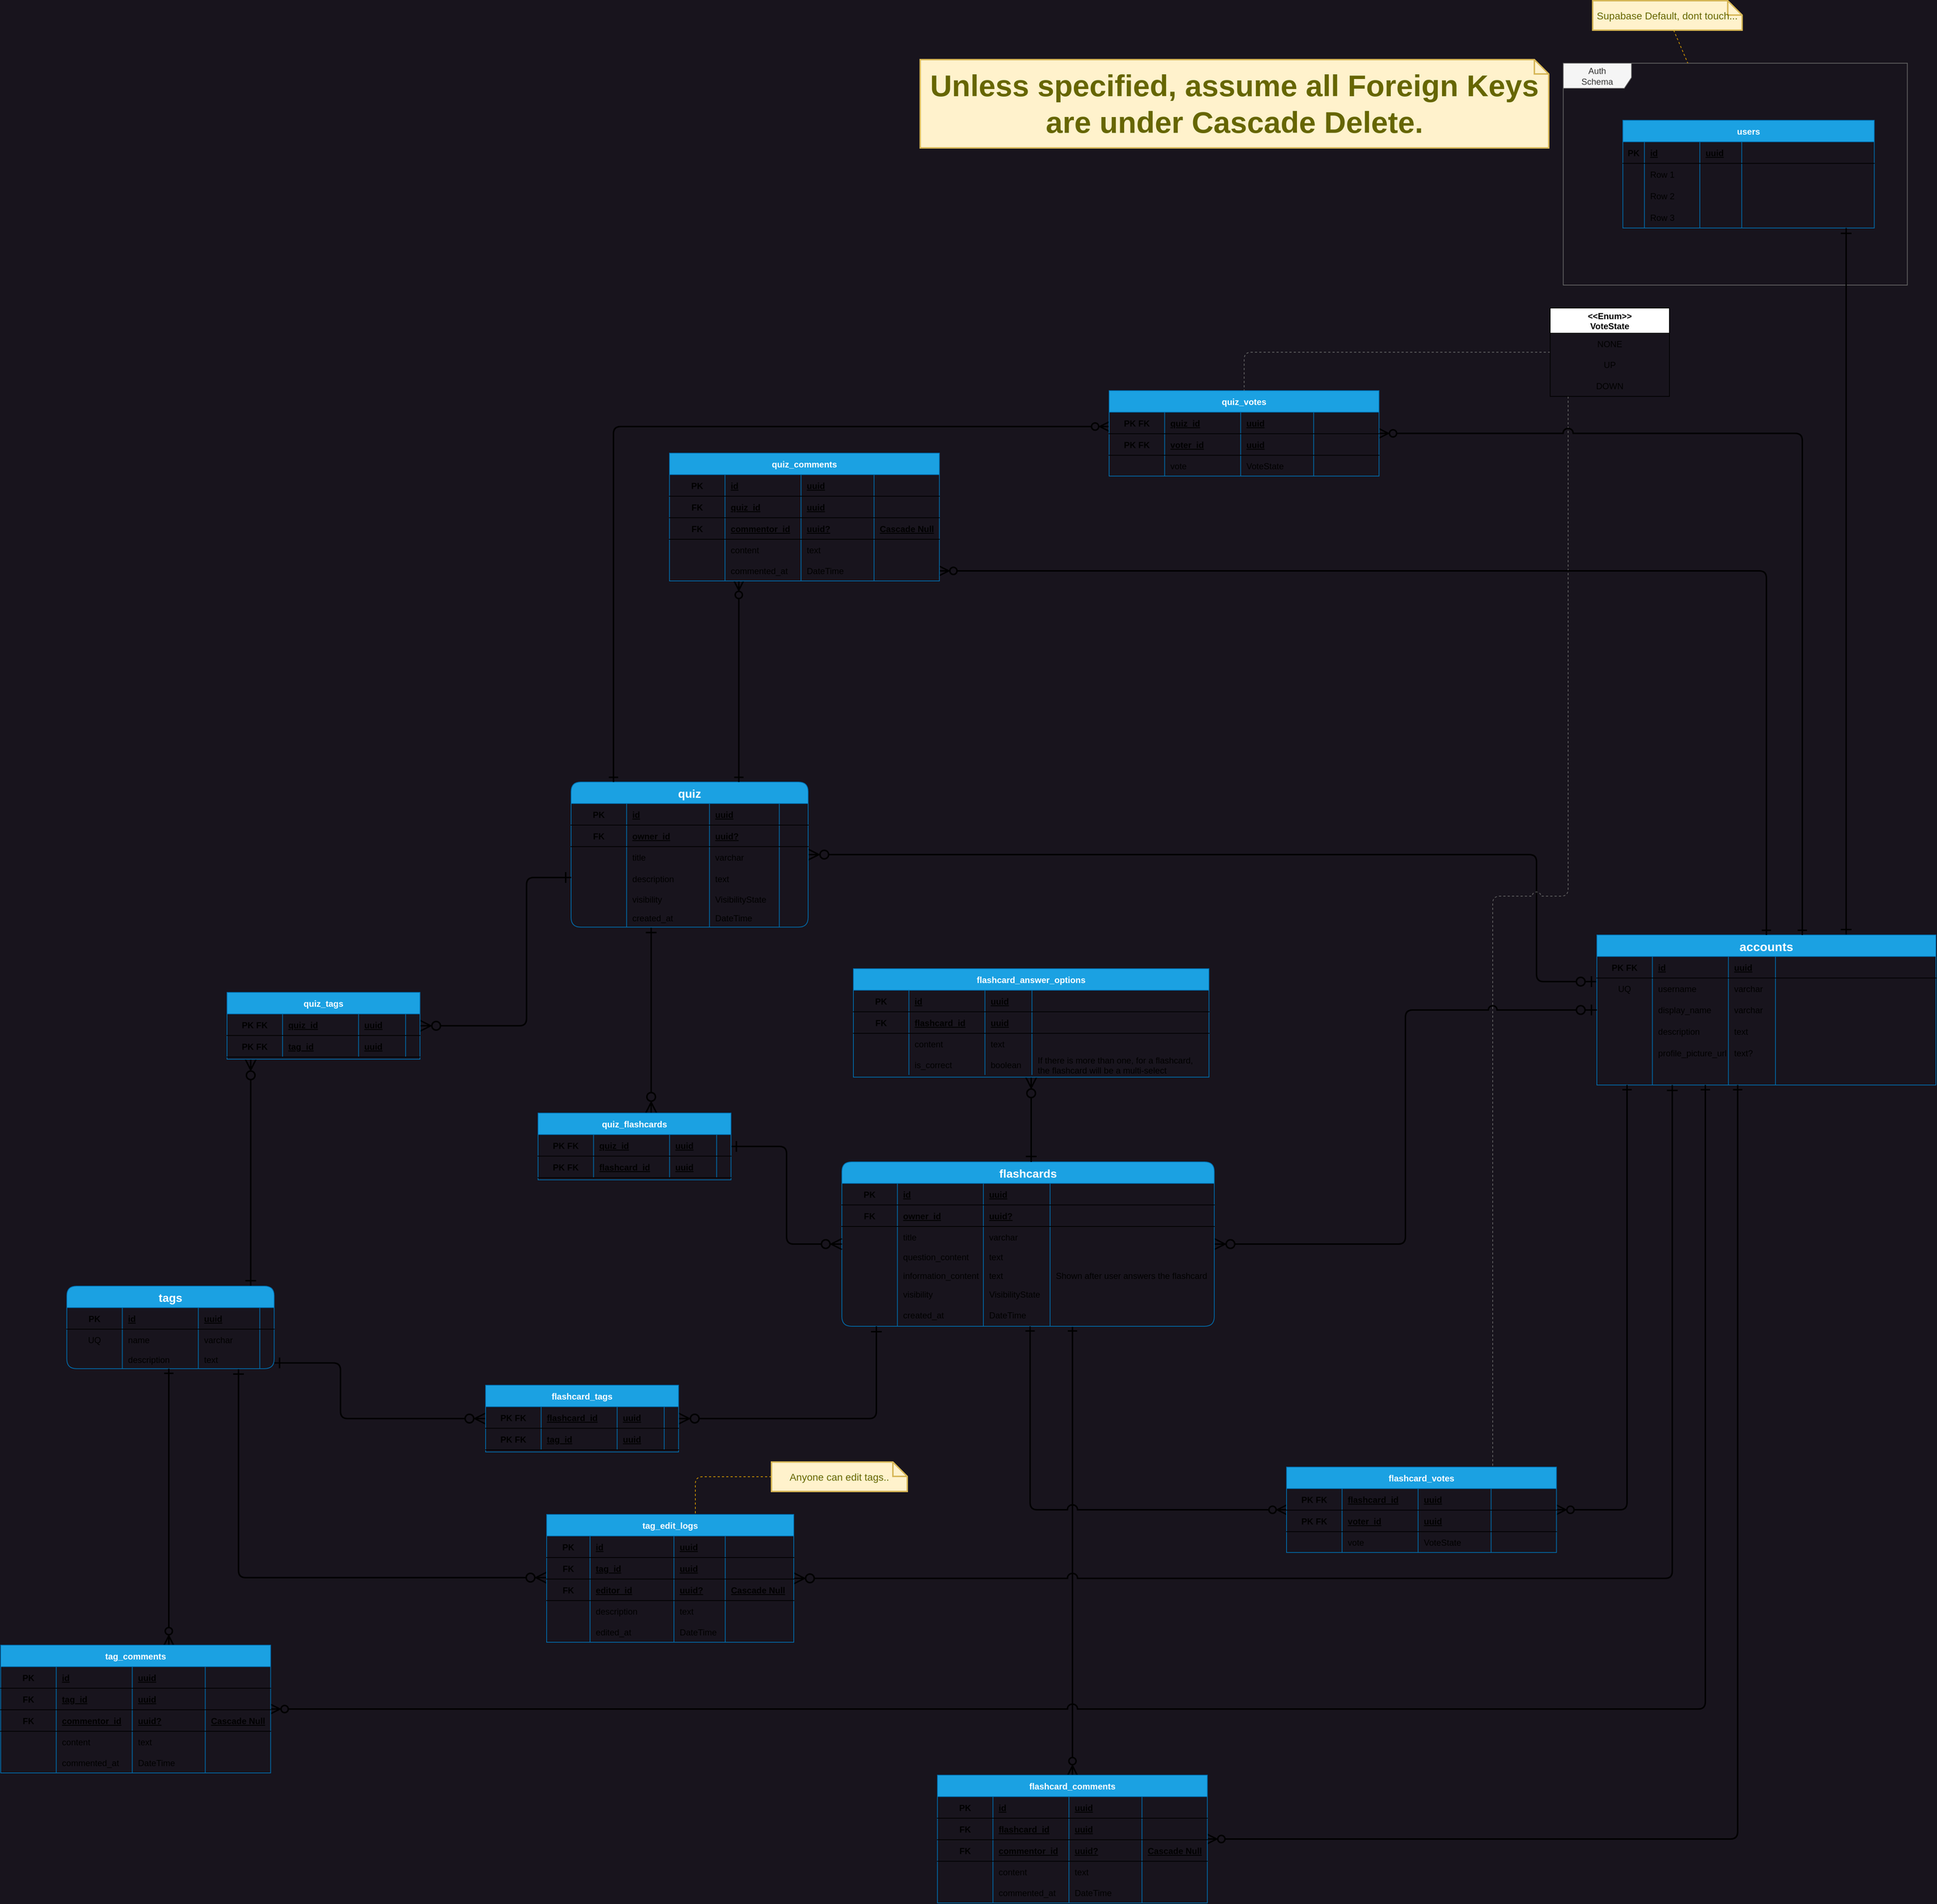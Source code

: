 <mxfile scale="1" border="1">
    <diagram id="yXiccRbs3DKNl6Ph0mia" name="Core Schema">
        <mxGraphModel dx="3010" dy="799" grid="0" gridSize="10" guides="1" tooltips="1" connect="1" arrows="1" fold="1" page="0" pageScale="1" pageWidth="850" pageHeight="1100" background="#18141D" math="0" shadow="0">
            <root>
                <mxCell id="0"/>
                <mxCell id="1" parent="0"/>
                <mxCell id="333" style="edgeStyle=elbowEdgeStyle;jumpStyle=arc;jumpSize=10;html=1;strokeWidth=2;fontSize=42;startArrow=ERzeroToOne;startFill=0;endArrow=ERzeroToMany;endFill=0;startSize=12;endSize=12;" parent="1" source="30" target="270" edge="1">
                    <mxGeometry relative="1" as="geometry">
                        <Array as="points">
                            <mxPoint x="225" y="1073"/>
                            <mxPoint x="115" y="862"/>
                        </Array>
                        <mxPoint x="-142.207" y="858.5" as="targetPoint"/>
                    </mxGeometry>
                </mxCell>
                <mxCell id="774" style="edgeStyle=orthogonalEdgeStyle;jumpStyle=arc;jumpSize=12;html=1;dashed=1;strokeWidth=1;startArrow=none;startFill=0;endArrow=none;endFill=0;startSize=10;endSize=10;fillColor=#f5f5f5;strokeColor=#666666;" parent="1" source="733" target="755" edge="1">
                    <mxGeometry relative="1" as="geometry">
                        <Array as="points">
                            <mxPoint x="269" y="954"/>
                            <mxPoint x="164" y="954"/>
                        </Array>
                    </mxGeometry>
                </mxCell>
                <mxCell id="704" style="edgeStyle=elbowEdgeStyle;html=1;strokeWidth=2;startArrow=ERzeroToMany;startFill=0;endArrow=ERone;endFill=0;startSize=10;endSize=10;" parent="1" source="620" target="156" edge="1">
                    <mxGeometry relative="1" as="geometry"/>
                </mxCell>
                <mxCell id="2" value="Auth&lt;br&gt;Schema" style="shape=umlFrame;whiteSpace=wrap;html=1;width=95;height=35;fillColor=#f5f5f5;fontColor=#333333;strokeColor=#666666;" parent="1" vertex="1">
                    <mxGeometry x="262.19" y="-206" width="479" height="309" as="geometry"/>
                </mxCell>
                <mxCell id="4" style="edgeStyle=none;html=1;endArrow=none;endFill=0;dashed=1;fillColor=#ffe6cc;strokeColor=#d79b00;" parent="1" source="3" target="2" edge="1">
                    <mxGeometry relative="1" as="geometry"/>
                </mxCell>
                <mxCell id="3" value="Supabase Default, dont touch..." style="shape=note;strokeWidth=2;fontSize=14;size=20;whiteSpace=wrap;html=1;fillColor=#fff2cc;strokeColor=#d6b656;fontColor=#666600;" parent="1" vertex="1">
                    <mxGeometry x="303.19" y="-293" width="208" height="41" as="geometry"/>
                </mxCell>
                <mxCell id="5" value="users" style="shape=table;startSize=30;container=1;collapsible=1;childLayout=tableLayout;fixedRows=1;rowLines=0;fontStyle=1;align=center;resizeLast=1;fillColor=#1ba1e2;strokeColor=#006EAF;fontColor=#ffffff;" parent="1" vertex="1">
                    <mxGeometry x="345.19" y="-126.5" width="350" height="150" as="geometry"/>
                </mxCell>
                <mxCell id="6" value="" style="shape=tableRow;horizontal=0;startSize=0;swimlaneHead=0;swimlaneBody=0;fillColor=none;collapsible=0;dropTarget=0;points=[[0,0.5],[1,0.5]];portConstraint=eastwest;top=0;left=0;right=0;bottom=1;" parent="5" vertex="1">
                    <mxGeometry y="30" width="350" height="30" as="geometry"/>
                </mxCell>
                <mxCell id="7" value="PK" style="shape=partialRectangle;connectable=0;fillColor=none;top=0;left=0;bottom=0;right=0;fontStyle=1;overflow=hidden;" parent="6" vertex="1">
                    <mxGeometry width="30" height="30" as="geometry">
                        <mxRectangle width="30" height="30" as="alternateBounds"/>
                    </mxGeometry>
                </mxCell>
                <mxCell id="8" value="id" style="shape=partialRectangle;connectable=0;fillColor=none;top=0;left=0;bottom=0;right=0;align=left;spacingLeft=6;fontStyle=5;overflow=hidden;" parent="6" vertex="1">
                    <mxGeometry x="30" width="77.125" height="30" as="geometry">
                        <mxRectangle width="77.125" height="30" as="alternateBounds"/>
                    </mxGeometry>
                </mxCell>
                <mxCell id="18" value="uuid" style="shape=partialRectangle;connectable=0;fillColor=none;top=0;left=0;bottom=0;right=0;align=left;spacingLeft=6;fontStyle=5;overflow=hidden;" parent="6" vertex="1">
                    <mxGeometry x="107.125" width="58.333" height="30" as="geometry">
                        <mxRectangle width="58.333" height="30" as="alternateBounds"/>
                    </mxGeometry>
                </mxCell>
                <mxCell id="26" style="shape=partialRectangle;connectable=0;fillColor=none;top=0;left=0;bottom=0;right=0;align=left;spacingLeft=6;fontStyle=5;overflow=hidden;" parent="6" vertex="1">
                    <mxGeometry x="165.458" width="184.542" height="30" as="geometry">
                        <mxRectangle width="184.542" height="30" as="alternateBounds"/>
                    </mxGeometry>
                </mxCell>
                <mxCell id="9" value="" style="shape=tableRow;horizontal=0;startSize=0;swimlaneHead=0;swimlaneBody=0;fillColor=none;collapsible=0;dropTarget=0;points=[[0,0.5],[1,0.5]];portConstraint=eastwest;top=0;left=0;right=0;bottom=0;" parent="5" vertex="1">
                    <mxGeometry y="60" width="350" height="30" as="geometry"/>
                </mxCell>
                <mxCell id="10" value="" style="shape=partialRectangle;connectable=0;fillColor=none;top=0;left=0;bottom=0;right=0;editable=1;overflow=hidden;" parent="9" vertex="1">
                    <mxGeometry width="30" height="30" as="geometry">
                        <mxRectangle width="30" height="30" as="alternateBounds"/>
                    </mxGeometry>
                </mxCell>
                <mxCell id="11" value="Row 1" style="shape=partialRectangle;connectable=0;fillColor=none;top=0;left=0;bottom=0;right=0;align=left;spacingLeft=6;overflow=hidden;" parent="9" vertex="1">
                    <mxGeometry x="30" width="77.125" height="30" as="geometry">
                        <mxRectangle width="77.125" height="30" as="alternateBounds"/>
                    </mxGeometry>
                </mxCell>
                <mxCell id="19" style="shape=partialRectangle;connectable=0;fillColor=none;top=0;left=0;bottom=0;right=0;align=left;spacingLeft=6;overflow=hidden;" parent="9" vertex="1">
                    <mxGeometry x="107.125" width="58.333" height="30" as="geometry">
                        <mxRectangle width="58.333" height="30" as="alternateBounds"/>
                    </mxGeometry>
                </mxCell>
                <mxCell id="27" style="shape=partialRectangle;connectable=0;fillColor=none;top=0;left=0;bottom=0;right=0;align=left;spacingLeft=6;overflow=hidden;" parent="9" vertex="1">
                    <mxGeometry x="165.458" width="184.542" height="30" as="geometry">
                        <mxRectangle width="184.542" height="30" as="alternateBounds"/>
                    </mxGeometry>
                </mxCell>
                <mxCell id="12" value="" style="shape=tableRow;horizontal=0;startSize=0;swimlaneHead=0;swimlaneBody=0;fillColor=none;collapsible=0;dropTarget=0;points=[[0,0.5],[1,0.5]];portConstraint=eastwest;top=0;left=0;right=0;bottom=0;" parent="5" vertex="1">
                    <mxGeometry y="90" width="350" height="30" as="geometry"/>
                </mxCell>
                <mxCell id="13" value="" style="shape=partialRectangle;connectable=0;fillColor=none;top=0;left=0;bottom=0;right=0;editable=1;overflow=hidden;" parent="12" vertex="1">
                    <mxGeometry width="30" height="30" as="geometry">
                        <mxRectangle width="30" height="30" as="alternateBounds"/>
                    </mxGeometry>
                </mxCell>
                <mxCell id="14" value="Row 2" style="shape=partialRectangle;connectable=0;fillColor=none;top=0;left=0;bottom=0;right=0;align=left;spacingLeft=6;overflow=hidden;" parent="12" vertex="1">
                    <mxGeometry x="30" width="77.125" height="30" as="geometry">
                        <mxRectangle width="77.125" height="30" as="alternateBounds"/>
                    </mxGeometry>
                </mxCell>
                <mxCell id="20" style="shape=partialRectangle;connectable=0;fillColor=none;top=0;left=0;bottom=0;right=0;align=left;spacingLeft=6;overflow=hidden;" parent="12" vertex="1">
                    <mxGeometry x="107.125" width="58.333" height="30" as="geometry">
                        <mxRectangle width="58.333" height="30" as="alternateBounds"/>
                    </mxGeometry>
                </mxCell>
                <mxCell id="28" style="shape=partialRectangle;connectable=0;fillColor=none;top=0;left=0;bottom=0;right=0;align=left;spacingLeft=6;overflow=hidden;" parent="12" vertex="1">
                    <mxGeometry x="165.458" width="184.542" height="30" as="geometry">
                        <mxRectangle width="184.542" height="30" as="alternateBounds"/>
                    </mxGeometry>
                </mxCell>
                <mxCell id="15" value="" style="shape=tableRow;horizontal=0;startSize=0;swimlaneHead=0;swimlaneBody=0;fillColor=none;collapsible=0;dropTarget=0;points=[[0,0.5],[1,0.5]];portConstraint=eastwest;top=0;left=0;right=0;bottom=0;" parent="5" vertex="1">
                    <mxGeometry y="120" width="350" height="30" as="geometry"/>
                </mxCell>
                <mxCell id="16" value="" style="shape=partialRectangle;connectable=0;fillColor=none;top=0;left=0;bottom=0;right=0;editable=1;overflow=hidden;" parent="15" vertex="1">
                    <mxGeometry width="30" height="30" as="geometry">
                        <mxRectangle width="30" height="30" as="alternateBounds"/>
                    </mxGeometry>
                </mxCell>
                <mxCell id="17" value="Row 3" style="shape=partialRectangle;connectable=0;fillColor=none;top=0;left=0;bottom=0;right=0;align=left;spacingLeft=6;overflow=hidden;" parent="15" vertex="1">
                    <mxGeometry x="30" width="77.125" height="30" as="geometry">
                        <mxRectangle width="77.125" height="30" as="alternateBounds"/>
                    </mxGeometry>
                </mxCell>
                <mxCell id="21" style="shape=partialRectangle;connectable=0;fillColor=none;top=0;left=0;bottom=0;right=0;align=left;spacingLeft=6;overflow=hidden;" parent="15" vertex="1">
                    <mxGeometry x="107.125" width="58.333" height="30" as="geometry">
                        <mxRectangle width="58.333" height="30" as="alternateBounds"/>
                    </mxGeometry>
                </mxCell>
                <mxCell id="29" style="shape=partialRectangle;connectable=0;fillColor=none;top=0;left=0;bottom=0;right=0;align=left;spacingLeft=6;overflow=hidden;" parent="15" vertex="1">
                    <mxGeometry x="165.458" width="184.542" height="30" as="geometry">
                        <mxRectangle width="184.542" height="30" as="alternateBounds"/>
                    </mxGeometry>
                </mxCell>
                <mxCell id="51" style="edgeStyle=elbowEdgeStyle;html=1;endArrow=ERone;endFill=0;startArrow=ERone;startFill=0;endSize=12;startSize=12;strokeWidth=2;jumpStyle=arc;jumpSize=10;" parent="1" source="30" target="5" edge="1">
                    <mxGeometry relative="1" as="geometry">
                        <Array as="points">
                            <mxPoint x="656" y="646"/>
                        </Array>
                    </mxGeometry>
                </mxCell>
                <mxCell id="30" value="accounts" style="shape=table;startSize=30;container=1;collapsible=1;childLayout=tableLayout;fixedRows=1;rowLines=0;fontStyle=1;align=center;resizeLast=1;fillColor=#1ba1e2;strokeColor=#006EAF;fontColor=#ffffff;fontSize=17;" parent="1" vertex="1">
                    <mxGeometry x="309" y="1008" width="472" height="209" as="geometry"/>
                </mxCell>
                <mxCell id="31" value="" style="shape=tableRow;horizontal=0;startSize=0;swimlaneHead=0;swimlaneBody=0;fillColor=none;collapsible=0;dropTarget=0;points=[[0,0.5],[1,0.5]];portConstraint=eastwest;top=0;left=0;right=0;bottom=1;" parent="30" vertex="1">
                    <mxGeometry y="30" width="472" height="30" as="geometry"/>
                </mxCell>
                <mxCell id="32" value="PK FK" style="shape=partialRectangle;connectable=0;fillColor=none;top=0;left=0;bottom=0;right=0;fontStyle=1;overflow=hidden;" parent="31" vertex="1">
                    <mxGeometry width="77.292" height="30" as="geometry">
                        <mxRectangle width="77.292" height="30" as="alternateBounds"/>
                    </mxGeometry>
                </mxCell>
                <mxCell id="33" value="id" style="shape=partialRectangle;connectable=0;fillColor=none;top=0;left=0;bottom=0;right=0;align=left;spacingLeft=6;fontStyle=5;overflow=hidden;" parent="31" vertex="1">
                    <mxGeometry x="77.292" width="105.833" height="30" as="geometry">
                        <mxRectangle width="105.833" height="30" as="alternateBounds"/>
                    </mxGeometry>
                </mxCell>
                <mxCell id="34" value="uuid" style="shape=partialRectangle;connectable=0;fillColor=none;top=0;left=0;bottom=0;right=0;align=left;spacingLeft=6;fontStyle=5;overflow=hidden;" parent="31" vertex="1">
                    <mxGeometry x="183.125" width="65.5" height="30" as="geometry">
                        <mxRectangle width="65.5" height="30" as="alternateBounds"/>
                    </mxGeometry>
                </mxCell>
                <mxCell id="35" value="" style="shape=partialRectangle;connectable=0;fillColor=none;top=0;left=0;bottom=0;right=0;align=left;spacingLeft=6;fontStyle=5;overflow=hidden;" parent="31" vertex="1">
                    <mxGeometry x="248.625" width="223.375" height="30" as="geometry">
                        <mxRectangle width="223.375" height="30" as="alternateBounds"/>
                    </mxGeometry>
                </mxCell>
                <mxCell id="41" value="" style="shape=tableRow;horizontal=0;startSize=0;swimlaneHead=0;swimlaneBody=0;fillColor=none;collapsible=0;dropTarget=0;points=[[0,0.5],[1,0.5]];portConstraint=eastwest;top=0;left=0;right=0;bottom=0;" parent="30" vertex="1">
                    <mxGeometry y="60" width="472" height="29" as="geometry"/>
                </mxCell>
                <mxCell id="42" value="UQ" style="shape=partialRectangle;connectable=0;fillColor=none;top=0;left=0;bottom=0;right=0;editable=1;overflow=hidden;" parent="41" vertex="1">
                    <mxGeometry width="77.292" height="29" as="geometry">
                        <mxRectangle width="77.292" height="29" as="alternateBounds"/>
                    </mxGeometry>
                </mxCell>
                <mxCell id="43" value="username" style="shape=partialRectangle;connectable=0;fillColor=none;top=0;left=0;bottom=0;right=0;align=left;spacingLeft=6;overflow=hidden;" parent="41" vertex="1">
                    <mxGeometry x="77.292" width="105.833" height="29" as="geometry">
                        <mxRectangle width="105.833" height="29" as="alternateBounds"/>
                    </mxGeometry>
                </mxCell>
                <mxCell id="44" value="varchar" style="shape=partialRectangle;connectable=0;fillColor=none;top=0;left=0;bottom=0;right=0;align=left;spacingLeft=6;overflow=hidden;" parent="41" vertex="1">
                    <mxGeometry x="183.125" width="65.5" height="29" as="geometry">
                        <mxRectangle width="65.5" height="29" as="alternateBounds"/>
                    </mxGeometry>
                </mxCell>
                <mxCell id="45" style="shape=partialRectangle;connectable=0;fillColor=none;top=0;left=0;bottom=0;right=0;align=left;spacingLeft=6;overflow=hidden;" parent="41" vertex="1">
                    <mxGeometry x="248.625" width="223.375" height="29" as="geometry">
                        <mxRectangle width="223.375" height="29" as="alternateBounds"/>
                    </mxGeometry>
                </mxCell>
                <mxCell id="46" value="" style="shape=tableRow;horizontal=0;startSize=0;swimlaneHead=0;swimlaneBody=0;fillColor=none;collapsible=0;dropTarget=0;points=[[0,0.5],[1,0.5]];portConstraint=eastwest;top=0;left=0;right=0;bottom=0;" parent="30" vertex="1">
                    <mxGeometry y="89" width="472" height="30" as="geometry"/>
                </mxCell>
                <mxCell id="47" value="" style="shape=partialRectangle;connectable=0;fillColor=none;top=0;left=0;bottom=0;right=0;editable=1;overflow=hidden;" parent="46" vertex="1">
                    <mxGeometry width="77.292" height="30" as="geometry">
                        <mxRectangle width="77.292" height="30" as="alternateBounds"/>
                    </mxGeometry>
                </mxCell>
                <mxCell id="48" value="display_name" style="shape=partialRectangle;connectable=0;fillColor=none;top=0;left=0;bottom=0;right=0;align=left;spacingLeft=6;overflow=hidden;" parent="46" vertex="1">
                    <mxGeometry x="77.292" width="105.833" height="30" as="geometry">
                        <mxRectangle width="105.833" height="30" as="alternateBounds"/>
                    </mxGeometry>
                </mxCell>
                <mxCell id="49" value="varchar" style="shape=partialRectangle;connectable=0;fillColor=none;top=0;left=0;bottom=0;right=0;align=left;spacingLeft=6;overflow=hidden;" parent="46" vertex="1">
                    <mxGeometry x="183.125" width="65.5" height="30" as="geometry">
                        <mxRectangle width="65.5" height="30" as="alternateBounds"/>
                    </mxGeometry>
                </mxCell>
                <mxCell id="50" style="shape=partialRectangle;connectable=0;fillColor=none;top=0;left=0;bottom=0;right=0;align=left;spacingLeft=6;overflow=hidden;" parent="46" vertex="1">
                    <mxGeometry x="248.625" width="223.375" height="30" as="geometry">
                        <mxRectangle width="223.375" height="30" as="alternateBounds"/>
                    </mxGeometry>
                </mxCell>
                <mxCell id="62" style="shape=tableRow;horizontal=0;startSize=0;swimlaneHead=0;swimlaneBody=0;fillColor=none;collapsible=0;dropTarget=0;points=[[0,0.5],[1,0.5]];portConstraint=eastwest;top=0;left=0;right=0;bottom=0;" parent="30" vertex="1">
                    <mxGeometry y="119" width="472" height="30" as="geometry"/>
                </mxCell>
                <mxCell id="63" style="shape=partialRectangle;connectable=0;fillColor=none;top=0;left=0;bottom=0;right=0;editable=1;overflow=hidden;" parent="62" vertex="1">
                    <mxGeometry width="77.292" height="30" as="geometry">
                        <mxRectangle width="77.292" height="30" as="alternateBounds"/>
                    </mxGeometry>
                </mxCell>
                <mxCell id="64" value="description" style="shape=partialRectangle;connectable=0;fillColor=none;top=0;left=0;bottom=0;right=0;align=left;spacingLeft=6;overflow=hidden;" parent="62" vertex="1">
                    <mxGeometry x="77.292" width="105.833" height="30" as="geometry">
                        <mxRectangle width="105.833" height="30" as="alternateBounds"/>
                    </mxGeometry>
                </mxCell>
                <mxCell id="65" value="text" style="shape=partialRectangle;connectable=0;fillColor=none;top=0;left=0;bottom=0;right=0;align=left;spacingLeft=6;overflow=hidden;" parent="62" vertex="1">
                    <mxGeometry x="183.125" width="65.5" height="30" as="geometry">
                        <mxRectangle width="65.5" height="30" as="alternateBounds"/>
                    </mxGeometry>
                </mxCell>
                <mxCell id="66" style="shape=partialRectangle;connectable=0;fillColor=none;top=0;left=0;bottom=0;right=0;align=left;spacingLeft=6;overflow=hidden;" parent="62" vertex="1">
                    <mxGeometry x="248.625" width="223.375" height="30" as="geometry">
                        <mxRectangle width="223.375" height="30" as="alternateBounds"/>
                    </mxGeometry>
                </mxCell>
                <mxCell id="57" style="shape=tableRow;horizontal=0;startSize=0;swimlaneHead=0;swimlaneBody=0;fillColor=none;collapsible=0;dropTarget=0;points=[[0,0.5],[1,0.5]];portConstraint=eastwest;top=0;left=0;right=0;bottom=0;" parent="30" vertex="1">
                    <mxGeometry y="149" width="472" height="30" as="geometry"/>
                </mxCell>
                <mxCell id="58" style="shape=partialRectangle;connectable=0;fillColor=none;top=0;left=0;bottom=0;right=0;editable=1;overflow=hidden;" parent="57" vertex="1">
                    <mxGeometry width="77.292" height="30" as="geometry">
                        <mxRectangle width="77.292" height="30" as="alternateBounds"/>
                    </mxGeometry>
                </mxCell>
                <mxCell id="59" value="profile_picture_url" style="shape=partialRectangle;connectable=0;fillColor=none;top=0;left=0;bottom=0;right=0;align=left;spacingLeft=6;overflow=hidden;" parent="57" vertex="1">
                    <mxGeometry x="77.292" width="105.833" height="30" as="geometry">
                        <mxRectangle width="105.833" height="30" as="alternateBounds"/>
                    </mxGeometry>
                </mxCell>
                <mxCell id="60" value="text?" style="shape=partialRectangle;connectable=0;fillColor=none;top=0;left=0;bottom=0;right=0;align=left;spacingLeft=6;overflow=hidden;" parent="57" vertex="1">
                    <mxGeometry x="183.125" width="65.5" height="30" as="geometry">
                        <mxRectangle width="65.5" height="30" as="alternateBounds"/>
                    </mxGeometry>
                </mxCell>
                <mxCell id="61" style="shape=partialRectangle;connectable=0;fillColor=none;top=0;left=0;bottom=0;right=0;align=left;spacingLeft=6;overflow=hidden;" parent="57" vertex="1">
                    <mxGeometry x="248.625" width="223.375" height="30" as="geometry">
                        <mxRectangle width="223.375" height="30" as="alternateBounds"/>
                    </mxGeometry>
                </mxCell>
                <mxCell id="52" style="shape=tableRow;horizontal=0;startSize=0;swimlaneHead=0;swimlaneBody=0;fillColor=none;collapsible=0;dropTarget=0;points=[[0,0.5],[1,0.5]];portConstraint=eastwest;top=0;left=0;right=0;bottom=0;" parent="30" vertex="1">
                    <mxGeometry y="179" width="472" height="30" as="geometry"/>
                </mxCell>
                <mxCell id="53" style="shape=partialRectangle;connectable=0;fillColor=none;top=0;left=0;bottom=0;right=0;editable=1;overflow=hidden;" parent="52" vertex="1">
                    <mxGeometry width="77.292" height="30" as="geometry">
                        <mxRectangle width="77.292" height="30" as="alternateBounds"/>
                    </mxGeometry>
                </mxCell>
                <mxCell id="54" style="shape=partialRectangle;connectable=0;fillColor=none;top=0;left=0;bottom=0;right=0;align=left;spacingLeft=6;overflow=hidden;" parent="52" vertex="1">
                    <mxGeometry x="77.292" width="105.833" height="30" as="geometry">
                        <mxRectangle width="105.833" height="30" as="alternateBounds"/>
                    </mxGeometry>
                </mxCell>
                <mxCell id="55" style="shape=partialRectangle;connectable=0;fillColor=none;top=0;left=0;bottom=0;right=0;align=left;spacingLeft=6;overflow=hidden;" parent="52" vertex="1">
                    <mxGeometry x="183.125" width="65.5" height="30" as="geometry">
                        <mxRectangle width="65.5" height="30" as="alternateBounds"/>
                    </mxGeometry>
                </mxCell>
                <mxCell id="56" style="shape=partialRectangle;connectable=0;fillColor=none;top=0;left=0;bottom=0;right=0;align=left;spacingLeft=6;overflow=hidden;" parent="52" vertex="1">
                    <mxGeometry x="248.625" width="223.375" height="30" as="geometry">
                        <mxRectangle width="223.375" height="30" as="alternateBounds"/>
                    </mxGeometry>
                </mxCell>
                <mxCell id="337" style="edgeStyle=elbowEdgeStyle;jumpStyle=arc;jumpSize=10;html=1;strokeWidth=2;fontSize=42;startArrow=ERzeroToMany;startFill=0;endArrow=ERzeroToOne;endFill=0;startSize=12;endSize=12;" parent="1" source="156" target="30" edge="1">
                    <mxGeometry relative="1" as="geometry">
                        <mxPoint x="-289" y="1375.5" as="targetPoint"/>
                    </mxGeometry>
                </mxCell>
                <mxCell id="156" value="flashcards" style="shape=table;startSize=30;container=1;collapsible=1;childLayout=tableLayout;fixedRows=1;rowLines=0;fontStyle=1;align=center;resizeLast=1;fillColor=#1ba1e2;strokeColor=#006EAF;fontColor=#ffffff;fontSize=16;strokeWidth=1;perimeterSpacing=0;shadow=0;rounded=1;swimlaneLine=1;gradientColor=none;swimlaneFillColor=none;" parent="1" vertex="1">
                    <mxGeometry x="-742" y="1324" width="518.393" height="229" as="geometry"/>
                </mxCell>
                <mxCell id="157" style="shape=tableRow;horizontal=0;startSize=0;swimlaneHead=0;swimlaneBody=0;fillColor=none;collapsible=0;dropTarget=0;points=[[0,0.5],[1,0.5]];portConstraint=eastwest;top=0;left=0;right=0;bottom=1;" parent="156" vertex="1">
                    <mxGeometry y="30" width="518.393" height="30" as="geometry"/>
                </mxCell>
                <mxCell id="158" value="PK" style="shape=partialRectangle;connectable=0;fillColor=none;top=0;left=0;bottom=0;right=0;fontStyle=1;overflow=hidden;" parent="157" vertex="1">
                    <mxGeometry width="77.292" height="30" as="geometry">
                        <mxRectangle width="77.292" height="30" as="alternateBounds"/>
                    </mxGeometry>
                </mxCell>
                <mxCell id="159" value="id" style="shape=partialRectangle;connectable=0;fillColor=none;top=0;left=0;bottom=0;right=0;align=left;spacingLeft=6;fontStyle=5;overflow=hidden;" parent="157" vertex="1">
                    <mxGeometry x="77.292" width="119.673" height="30" as="geometry">
                        <mxRectangle width="119.673" height="30" as="alternateBounds"/>
                    </mxGeometry>
                </mxCell>
                <mxCell id="160" value="uuid" style="shape=partialRectangle;connectable=0;fillColor=none;top=0;left=0;bottom=0;right=0;align=left;spacingLeft=6;fontStyle=5;overflow=hidden;" parent="157" vertex="1">
                    <mxGeometry x="196.964" width="92.857" height="30" as="geometry">
                        <mxRectangle width="92.857" height="30" as="alternateBounds"/>
                    </mxGeometry>
                </mxCell>
                <mxCell id="161" style="shape=partialRectangle;connectable=0;fillColor=none;top=0;left=0;bottom=0;right=0;align=left;spacingLeft=6;fontStyle=5;overflow=hidden;" parent="157" vertex="1">
                    <mxGeometry x="289.821" width="228.571" height="30" as="geometry">
                        <mxRectangle width="228.571" height="30" as="alternateBounds"/>
                    </mxGeometry>
                </mxCell>
                <mxCell id="780" style="shape=tableRow;horizontal=0;startSize=0;swimlaneHead=0;swimlaneBody=0;fillColor=none;collapsible=0;dropTarget=0;points=[[0,0.5],[1,0.5]];portConstraint=eastwest;top=0;left=0;right=0;bottom=1;" parent="156" vertex="1">
                    <mxGeometry y="60" width="518.393" height="30" as="geometry"/>
                </mxCell>
                <mxCell id="781" value="FK" style="shape=partialRectangle;connectable=0;fillColor=none;top=0;left=0;bottom=0;right=0;fontStyle=1;overflow=hidden;" parent="780" vertex="1">
                    <mxGeometry width="77.292" height="30" as="geometry">
                        <mxRectangle width="77.292" height="30" as="alternateBounds"/>
                    </mxGeometry>
                </mxCell>
                <mxCell id="782" value="owner_id" style="shape=partialRectangle;connectable=0;fillColor=none;top=0;left=0;bottom=0;right=0;align=left;spacingLeft=6;fontStyle=5;overflow=hidden;" parent="780" vertex="1">
                    <mxGeometry x="77.292" width="119.673" height="30" as="geometry">
                        <mxRectangle width="119.673" height="30" as="alternateBounds"/>
                    </mxGeometry>
                </mxCell>
                <mxCell id="783" value="uuid?" style="shape=partialRectangle;connectable=0;fillColor=none;top=0;left=0;bottom=0;right=0;align=left;spacingLeft=6;fontStyle=5;overflow=hidden;" parent="780" vertex="1">
                    <mxGeometry x="196.964" width="92.857" height="30" as="geometry">
                        <mxRectangle width="92.857" height="30" as="alternateBounds"/>
                    </mxGeometry>
                </mxCell>
                <mxCell id="784" style="shape=partialRectangle;connectable=0;fillColor=none;top=0;left=0;bottom=0;right=0;align=left;spacingLeft=6;fontStyle=5;overflow=hidden;" parent="780" vertex="1">
                    <mxGeometry x="289.821" width="228.571" height="30" as="geometry">
                        <mxRectangle width="228.571" height="30" as="alternateBounds"/>
                    </mxGeometry>
                </mxCell>
                <mxCell id="172" value="" style="shape=tableRow;horizontal=0;startSize=0;swimlaneHead=0;swimlaneBody=0;fillColor=none;collapsible=0;dropTarget=0;points=[[0,0.5],[1,0.5]];portConstraint=eastwest;top=0;left=0;right=0;bottom=0;" parent="156" vertex="1">
                    <mxGeometry y="90" width="518.393" height="29" as="geometry"/>
                </mxCell>
                <mxCell id="173" value="" style="shape=partialRectangle;connectable=0;fillColor=none;top=0;left=0;bottom=0;right=0;editable=1;overflow=hidden;" parent="172" vertex="1">
                    <mxGeometry width="77.292" height="29" as="geometry">
                        <mxRectangle width="77.292" height="29" as="alternateBounds"/>
                    </mxGeometry>
                </mxCell>
                <mxCell id="174" value="title" style="shape=partialRectangle;connectable=0;fillColor=none;top=0;left=0;bottom=0;right=0;align=left;spacingLeft=6;overflow=hidden;" parent="172" vertex="1">
                    <mxGeometry x="77.292" width="119.673" height="29" as="geometry">
                        <mxRectangle width="119.673" height="29" as="alternateBounds"/>
                    </mxGeometry>
                </mxCell>
                <mxCell id="175" value="varchar" style="shape=partialRectangle;connectable=0;fillColor=none;top=0;left=0;bottom=0;right=0;align=left;spacingLeft=6;overflow=hidden;" parent="172" vertex="1">
                    <mxGeometry x="196.964" width="92.857" height="29" as="geometry">
                        <mxRectangle width="92.857" height="29" as="alternateBounds"/>
                    </mxGeometry>
                </mxCell>
                <mxCell id="176" value="" style="shape=partialRectangle;connectable=0;fillColor=none;top=0;left=0;bottom=0;right=0;align=left;spacingLeft=6;overflow=hidden;" parent="172" vertex="1">
                    <mxGeometry x="289.821" width="228.571" height="29" as="geometry">
                        <mxRectangle width="228.571" height="29" as="alternateBounds"/>
                    </mxGeometry>
                </mxCell>
                <mxCell id="208" style="shape=tableRow;horizontal=0;startSize=0;swimlaneHead=0;swimlaneBody=0;fillColor=none;collapsible=0;dropTarget=0;points=[[0,0.5],[1,0.5]];portConstraint=eastwest;top=0;left=0;right=0;bottom=0;" parent="156" vertex="1">
                    <mxGeometry y="119" width="518.393" height="26" as="geometry"/>
                </mxCell>
                <mxCell id="209" style="shape=partialRectangle;connectable=0;fillColor=none;top=0;left=0;bottom=0;right=0;editable=1;overflow=hidden;" parent="208" vertex="1">
                    <mxGeometry width="77.292" height="26" as="geometry">
                        <mxRectangle width="77.292" height="26" as="alternateBounds"/>
                    </mxGeometry>
                </mxCell>
                <mxCell id="210" value="question_content" style="shape=partialRectangle;connectable=0;fillColor=none;top=0;left=0;bottom=0;right=0;align=left;spacingLeft=6;overflow=hidden;" parent="208" vertex="1">
                    <mxGeometry x="77.292" width="119.673" height="26" as="geometry">
                        <mxRectangle width="119.673" height="26" as="alternateBounds"/>
                    </mxGeometry>
                </mxCell>
                <mxCell id="211" value="text" style="shape=partialRectangle;connectable=0;fillColor=none;top=0;left=0;bottom=0;right=0;align=left;spacingLeft=6;overflow=hidden;" parent="208" vertex="1">
                    <mxGeometry x="196.964" width="92.857" height="26" as="geometry">
                        <mxRectangle width="92.857" height="26" as="alternateBounds"/>
                    </mxGeometry>
                </mxCell>
                <mxCell id="212" style="shape=partialRectangle;connectable=0;fillColor=none;top=0;left=0;bottom=0;right=0;align=left;spacingLeft=6;overflow=hidden;" parent="208" vertex="1">
                    <mxGeometry x="289.821" width="228.571" height="26" as="geometry">
                        <mxRectangle width="228.571" height="26" as="alternateBounds"/>
                    </mxGeometry>
                </mxCell>
                <mxCell id="791" style="shape=tableRow;horizontal=0;startSize=0;swimlaneHead=0;swimlaneBody=0;fillColor=none;collapsible=0;dropTarget=0;points=[[0,0.5],[1,0.5]];portConstraint=eastwest;top=0;left=0;right=0;bottom=0;" vertex="1" parent="156">
                    <mxGeometry y="145" width="518.393" height="26" as="geometry"/>
                </mxCell>
                <mxCell id="792" style="shape=partialRectangle;connectable=0;fillColor=none;top=0;left=0;bottom=0;right=0;editable=1;overflow=hidden;" vertex="1" parent="791">
                    <mxGeometry width="77.292" height="26" as="geometry">
                        <mxRectangle width="77.292" height="26" as="alternateBounds"/>
                    </mxGeometry>
                </mxCell>
                <mxCell id="793" value="information_content" style="shape=partialRectangle;connectable=0;fillColor=none;top=0;left=0;bottom=0;right=0;align=left;spacingLeft=6;overflow=hidden;" vertex="1" parent="791">
                    <mxGeometry x="77.292" width="119.673" height="26" as="geometry">
                        <mxRectangle width="119.673" height="26" as="alternateBounds"/>
                    </mxGeometry>
                </mxCell>
                <mxCell id="794" value="text" style="shape=partialRectangle;connectable=0;fillColor=none;top=0;left=0;bottom=0;right=0;align=left;spacingLeft=6;overflow=hidden;" vertex="1" parent="791">
                    <mxGeometry x="196.964" width="92.857" height="26" as="geometry">
                        <mxRectangle width="92.857" height="26" as="alternateBounds"/>
                    </mxGeometry>
                </mxCell>
                <mxCell id="795" value="Shown after user answers the flashcard" style="shape=partialRectangle;connectable=0;fillColor=none;top=0;left=0;bottom=0;right=0;align=left;spacingLeft=6;overflow=hidden;" vertex="1" parent="791">
                    <mxGeometry x="289.821" width="228.571" height="26" as="geometry">
                        <mxRectangle width="228.571" height="26" as="alternateBounds"/>
                    </mxGeometry>
                </mxCell>
                <mxCell id="238" style="shape=tableRow;horizontal=0;startSize=0;swimlaneHead=0;swimlaneBody=0;fillColor=none;collapsible=0;dropTarget=0;points=[[0,0.5],[1,0.5]];portConstraint=eastwest;top=0;left=0;right=0;bottom=0;" parent="156" vertex="1">
                    <mxGeometry y="171" width="518.393" height="26" as="geometry"/>
                </mxCell>
                <mxCell id="239" style="shape=partialRectangle;connectable=0;fillColor=none;top=0;left=0;bottom=0;right=0;editable=1;overflow=hidden;" parent="238" vertex="1">
                    <mxGeometry width="77.292" height="26" as="geometry">
                        <mxRectangle width="77.292" height="26" as="alternateBounds"/>
                    </mxGeometry>
                </mxCell>
                <mxCell id="240" value="visibility" style="shape=partialRectangle;connectable=0;fillColor=none;top=0;left=0;bottom=0;right=0;align=left;spacingLeft=6;overflow=hidden;" parent="238" vertex="1">
                    <mxGeometry x="77.292" width="119.673" height="26" as="geometry">
                        <mxRectangle width="119.673" height="26" as="alternateBounds"/>
                    </mxGeometry>
                </mxCell>
                <mxCell id="241" value="VisibilityState" style="shape=partialRectangle;connectable=0;fillColor=none;top=0;left=0;bottom=0;right=0;align=left;spacingLeft=6;overflow=hidden;" parent="238" vertex="1">
                    <mxGeometry x="196.964" width="92.857" height="26" as="geometry">
                        <mxRectangle width="92.857" height="26" as="alternateBounds"/>
                    </mxGeometry>
                </mxCell>
                <mxCell id="242" style="shape=partialRectangle;connectable=0;fillColor=none;top=0;left=0;bottom=0;right=0;align=left;spacingLeft=6;overflow=hidden;" parent="238" vertex="1">
                    <mxGeometry x="289.821" width="228.571" height="26" as="geometry">
                        <mxRectangle width="228.571" height="26" as="alternateBounds"/>
                    </mxGeometry>
                </mxCell>
                <mxCell id="460" style="shape=tableRow;horizontal=0;startSize=0;swimlaneHead=0;swimlaneBody=0;fillColor=none;collapsible=0;dropTarget=0;points=[[0,0.5],[1,0.5]];portConstraint=eastwest;top=0;left=0;right=0;bottom=0;" parent="156" vertex="1">
                    <mxGeometry y="197" width="518.393" height="32" as="geometry"/>
                </mxCell>
                <mxCell id="461" style="shape=partialRectangle;connectable=0;fillColor=none;top=0;left=0;bottom=0;right=0;editable=1;overflow=hidden;" parent="460" vertex="1">
                    <mxGeometry width="77.292" height="32" as="geometry">
                        <mxRectangle width="77.292" height="32" as="alternateBounds"/>
                    </mxGeometry>
                </mxCell>
                <mxCell id="462" value="created_at" style="shape=partialRectangle;connectable=0;fillColor=none;top=0;left=0;bottom=0;right=0;align=left;spacingLeft=6;overflow=hidden;" parent="460" vertex="1">
                    <mxGeometry x="77.292" width="119.673" height="32" as="geometry">
                        <mxRectangle width="119.673" height="32" as="alternateBounds"/>
                    </mxGeometry>
                </mxCell>
                <mxCell id="463" value="DateTime" style="shape=partialRectangle;connectable=0;fillColor=none;top=0;left=0;bottom=0;right=0;align=left;spacingLeft=6;overflow=hidden;" parent="460" vertex="1">
                    <mxGeometry x="196.964" width="92.857" height="32" as="geometry">
                        <mxRectangle width="92.857" height="32" as="alternateBounds"/>
                    </mxGeometry>
                </mxCell>
                <mxCell id="464" style="shape=partialRectangle;connectable=0;fillColor=none;top=0;left=0;bottom=0;right=0;align=left;spacingLeft=6;overflow=hidden;" parent="460" vertex="1">
                    <mxGeometry x="289.821" width="228.571" height="32" as="geometry">
                        <mxRectangle width="228.571" height="32" as="alternateBounds"/>
                    </mxGeometry>
                </mxCell>
                <mxCell id="215" style="edgeStyle=elbowEdgeStyle;jumpStyle=arc;jumpSize=10;html=1;strokeWidth=2;startArrow=ERzeroToMany;startFill=0;endArrow=ERone;endFill=0;startSize=12;endSize=12;" parent="1" source="177" target="156" edge="1">
                    <mxGeometry relative="1" as="geometry"/>
                </mxCell>
                <mxCell id="177" value="flashcard_answer_options" style="shape=table;startSize=30;container=1;collapsible=1;childLayout=tableLayout;fixedRows=1;rowLines=0;fontStyle=1;align=center;resizeLast=1;fillColor=#1ba1e2;strokeColor=#006EAF;fontColor=#ffffff;" parent="1" vertex="1">
                    <mxGeometry x="-726" y="1055" width="495" height="151" as="geometry"/>
                </mxCell>
                <mxCell id="178" style="shape=tableRow;horizontal=0;startSize=0;swimlaneHead=0;swimlaneBody=0;fillColor=none;collapsible=0;dropTarget=0;points=[[0,0.5],[1,0.5]];portConstraint=eastwest;top=0;left=0;right=0;bottom=1;" parent="177" vertex="1">
                    <mxGeometry y="30" width="495" height="30" as="geometry"/>
                </mxCell>
                <mxCell id="179" value="PK" style="shape=partialRectangle;connectable=0;fillColor=none;top=0;left=0;bottom=0;right=0;fontStyle=1;overflow=hidden;" parent="178" vertex="1">
                    <mxGeometry width="77.292" height="30" as="geometry">
                        <mxRectangle width="77.292" height="30" as="alternateBounds"/>
                    </mxGeometry>
                </mxCell>
                <mxCell id="180" value="id" style="shape=partialRectangle;connectable=0;fillColor=none;top=0;left=0;bottom=0;right=0;align=left;spacingLeft=6;fontStyle=5;overflow=hidden;" parent="178" vertex="1">
                    <mxGeometry x="77.292" width="105.833" height="30" as="geometry">
                        <mxRectangle width="105.833" height="30" as="alternateBounds"/>
                    </mxGeometry>
                </mxCell>
                <mxCell id="181" value="uuid" style="shape=partialRectangle;connectable=0;fillColor=none;top=0;left=0;bottom=0;right=0;align=left;spacingLeft=6;fontStyle=5;overflow=hidden;" parent="178" vertex="1">
                    <mxGeometry x="183.125" width="65.5" height="30" as="geometry">
                        <mxRectangle width="65.5" height="30" as="alternateBounds"/>
                    </mxGeometry>
                </mxCell>
                <mxCell id="182" style="shape=partialRectangle;connectable=0;fillColor=none;top=0;left=0;bottom=0;right=0;align=left;spacingLeft=6;fontStyle=5;overflow=hidden;" parent="178" vertex="1">
                    <mxGeometry x="248.625" width="246.375" height="30" as="geometry">
                        <mxRectangle width="246.375" height="30" as="alternateBounds"/>
                    </mxGeometry>
                </mxCell>
                <mxCell id="188" value="" style="shape=tableRow;horizontal=0;startSize=0;swimlaneHead=0;swimlaneBody=0;fillColor=none;collapsible=0;dropTarget=0;points=[[0,0.5],[1,0.5]];portConstraint=eastwest;top=0;left=0;right=0;bottom=1;" parent="177" vertex="1">
                    <mxGeometry y="60" width="495" height="30" as="geometry"/>
                </mxCell>
                <mxCell id="189" value="FK" style="shape=partialRectangle;connectable=0;fillColor=none;top=0;left=0;bottom=0;right=0;fontStyle=1;overflow=hidden;" parent="188" vertex="1">
                    <mxGeometry width="77.292" height="30" as="geometry">
                        <mxRectangle width="77.292" height="30" as="alternateBounds"/>
                    </mxGeometry>
                </mxCell>
                <mxCell id="190" value="flashcard_id" style="shape=partialRectangle;connectable=0;fillColor=none;top=0;left=0;bottom=0;right=0;align=left;spacingLeft=6;fontStyle=5;overflow=hidden;" parent="188" vertex="1">
                    <mxGeometry x="77.292" width="105.833" height="30" as="geometry">
                        <mxRectangle width="105.833" height="30" as="alternateBounds"/>
                    </mxGeometry>
                </mxCell>
                <mxCell id="191" value="uuid" style="shape=partialRectangle;connectable=0;fillColor=none;top=0;left=0;bottom=0;right=0;align=left;spacingLeft=6;fontStyle=5;overflow=hidden;" parent="188" vertex="1">
                    <mxGeometry x="183.125" width="65.5" height="30" as="geometry">
                        <mxRectangle width="65.5" height="30" as="alternateBounds"/>
                    </mxGeometry>
                </mxCell>
                <mxCell id="192" style="shape=partialRectangle;connectable=0;fillColor=none;top=0;left=0;bottom=0;right=0;align=left;spacingLeft=6;fontStyle=5;overflow=hidden;" parent="188" vertex="1">
                    <mxGeometry x="248.625" width="246.375" height="30" as="geometry">
                        <mxRectangle width="246.375" height="30" as="alternateBounds"/>
                    </mxGeometry>
                </mxCell>
                <mxCell id="193" value="" style="shape=tableRow;horizontal=0;startSize=0;swimlaneHead=0;swimlaneBody=0;fillColor=none;collapsible=0;dropTarget=0;points=[[0,0.5],[1,0.5]];portConstraint=eastwest;top=0;left=0;right=0;bottom=0;" parent="177" vertex="1">
                    <mxGeometry y="90" width="495" height="29" as="geometry"/>
                </mxCell>
                <mxCell id="194" value="" style="shape=partialRectangle;connectable=0;fillColor=none;top=0;left=0;bottom=0;right=0;editable=1;overflow=hidden;" parent="193" vertex="1">
                    <mxGeometry width="77.292" height="29" as="geometry">
                        <mxRectangle width="77.292" height="29" as="alternateBounds"/>
                    </mxGeometry>
                </mxCell>
                <mxCell id="195" value="content" style="shape=partialRectangle;connectable=0;fillColor=none;top=0;left=0;bottom=0;right=0;align=left;spacingLeft=6;overflow=hidden;" parent="193" vertex="1">
                    <mxGeometry x="77.292" width="105.833" height="29" as="geometry">
                        <mxRectangle width="105.833" height="29" as="alternateBounds"/>
                    </mxGeometry>
                </mxCell>
                <mxCell id="196" value="text" style="shape=partialRectangle;connectable=0;fillColor=none;top=0;left=0;bottom=0;right=0;align=left;spacingLeft=6;overflow=hidden;" parent="193" vertex="1">
                    <mxGeometry x="183.125" width="65.5" height="29" as="geometry">
                        <mxRectangle width="65.5" height="29" as="alternateBounds"/>
                    </mxGeometry>
                </mxCell>
                <mxCell id="197" value="" style="shape=partialRectangle;connectable=0;fillColor=none;top=0;left=0;bottom=0;right=0;align=left;spacingLeft=6;overflow=hidden;" parent="193" vertex="1">
                    <mxGeometry x="248.625" width="246.375" height="29" as="geometry">
                        <mxRectangle width="246.375" height="29" as="alternateBounds"/>
                    </mxGeometry>
                </mxCell>
                <mxCell id="233" style="shape=tableRow;horizontal=0;startSize=0;swimlaneHead=0;swimlaneBody=0;fillColor=none;collapsible=0;dropTarget=0;points=[[0,0.5],[1,0.5]];portConstraint=eastwest;top=0;left=0;right=0;bottom=0;" parent="177" vertex="1">
                    <mxGeometry y="119" width="495" height="29" as="geometry"/>
                </mxCell>
                <mxCell id="234" style="shape=partialRectangle;connectable=0;fillColor=none;top=0;left=0;bottom=0;right=0;editable=1;overflow=hidden;" parent="233" vertex="1">
                    <mxGeometry width="77.292" height="29" as="geometry">
                        <mxRectangle width="77.292" height="29" as="alternateBounds"/>
                    </mxGeometry>
                </mxCell>
                <mxCell id="235" value="is_correct" style="shape=partialRectangle;connectable=0;fillColor=none;top=0;left=0;bottom=0;right=0;align=left;spacingLeft=6;overflow=hidden;" parent="233" vertex="1">
                    <mxGeometry x="77.292" width="105.833" height="29" as="geometry">
                        <mxRectangle width="105.833" height="29" as="alternateBounds"/>
                    </mxGeometry>
                </mxCell>
                <mxCell id="236" value="boolean" style="shape=partialRectangle;connectable=0;fillColor=none;top=0;left=0;bottom=0;right=0;align=left;spacingLeft=6;overflow=hidden;" parent="233" vertex="1">
                    <mxGeometry x="183.125" width="65.5" height="29" as="geometry">
                        <mxRectangle width="65.5" height="29" as="alternateBounds"/>
                    </mxGeometry>
                </mxCell>
                <mxCell id="237" value="If there is more than one, for a flashcard,&#10;the flashcard will be a multi-select" style="shape=partialRectangle;connectable=0;fillColor=none;top=0;left=0;bottom=0;right=0;align=left;spacingLeft=6;overflow=hidden;" parent="233" vertex="1">
                    <mxGeometry x="248.625" width="246.375" height="29" as="geometry">
                        <mxRectangle width="246.375" height="29" as="alternateBounds"/>
                    </mxGeometry>
                </mxCell>
                <mxCell id="216" value="&lt;font style=&quot;font-size: 42px;&quot;&gt;Unless specified, assume all Foreign Keys are under Cascade Delete.&lt;br style=&quot;font-size: 42px;&quot;&gt;&lt;/font&gt;" style="shape=note;strokeWidth=2;fontSize=42;size=20;whiteSpace=wrap;html=1;fillColor=#fff2cc;strokeColor=#d6b656;fontColor=#666600;spacingLeft=4;spacingRight=4;fontStyle=1" parent="1" vertex="1">
                    <mxGeometry x="-633" y="-211" width="875" height="123" as="geometry"/>
                </mxCell>
                <mxCell id="335" style="edgeStyle=elbowEdgeStyle;jumpStyle=arc;jumpSize=10;html=1;strokeWidth=2;fontSize=42;startArrow=ERzeroToMany;startFill=0;endArrow=ERone;endFill=0;startSize=12;endSize=12;" parent="1" source="249" target="270" edge="1">
                    <mxGeometry relative="1" as="geometry"/>
                </mxCell>
                <mxCell id="338" style="edgeStyle=elbowEdgeStyle;jumpStyle=arc;jumpSize=10;html=1;strokeWidth=2;fontSize=42;startArrow=ERone;startFill=0;endArrow=ERzeroToMany;endFill=0;startSize=12;endSize=12;" parent="1" source="249" target="156" edge="1">
                    <mxGeometry relative="1" as="geometry"/>
                </mxCell>
                <mxCell id="249" value="quiz_flashcards" style="shape=table;startSize=30;container=1;collapsible=1;childLayout=tableLayout;fixedRows=1;rowLines=0;fontStyle=1;align=center;resizeLast=1;fillColor=#1ba1e2;strokeColor=#006EAF;fontColor=#ffffff;" parent="1" vertex="1">
                    <mxGeometry x="-1165" y="1256" width="268.625" height="93" as="geometry"/>
                </mxCell>
                <mxCell id="250" style="shape=tableRow;horizontal=0;startSize=0;swimlaneHead=0;swimlaneBody=0;fillColor=none;collapsible=0;dropTarget=0;points=[[0,0.5],[1,0.5]];portConstraint=eastwest;top=0;left=0;right=0;bottom=1;" parent="249" vertex="1">
                    <mxGeometry y="30" width="268.625" height="30" as="geometry"/>
                </mxCell>
                <mxCell id="251" value="PK FK" style="shape=partialRectangle;connectable=0;fillColor=none;top=0;left=0;bottom=0;right=0;fontStyle=1;overflow=hidden;" parent="250" vertex="1">
                    <mxGeometry width="77.292" height="30" as="geometry">
                        <mxRectangle width="77.292" height="30" as="alternateBounds"/>
                    </mxGeometry>
                </mxCell>
                <mxCell id="252" value="quiz_id" style="shape=partialRectangle;connectable=0;fillColor=none;top=0;left=0;bottom=0;right=0;align=left;spacingLeft=6;fontStyle=5;overflow=hidden;" parent="250" vertex="1">
                    <mxGeometry x="77.292" width="105.833" height="30" as="geometry">
                        <mxRectangle width="105.833" height="30" as="alternateBounds"/>
                    </mxGeometry>
                </mxCell>
                <mxCell id="253" value="uuid" style="shape=partialRectangle;connectable=0;fillColor=none;top=0;left=0;bottom=0;right=0;align=left;spacingLeft=6;fontStyle=5;overflow=hidden;" parent="250" vertex="1">
                    <mxGeometry x="183.125" width="65.5" height="30" as="geometry">
                        <mxRectangle width="65.5" height="30" as="alternateBounds"/>
                    </mxGeometry>
                </mxCell>
                <mxCell id="254" style="shape=partialRectangle;connectable=0;fillColor=none;top=0;left=0;bottom=0;right=0;align=left;spacingLeft=6;fontStyle=5;overflow=hidden;" parent="250" vertex="1">
                    <mxGeometry x="248.625" width="20" height="30" as="geometry">
                        <mxRectangle width="20" height="30" as="alternateBounds"/>
                    </mxGeometry>
                </mxCell>
                <mxCell id="255" value="" style="shape=tableRow;horizontal=0;startSize=0;swimlaneHead=0;swimlaneBody=0;fillColor=none;collapsible=0;dropTarget=0;points=[[0,0.5],[1,0.5]];portConstraint=eastwest;top=0;left=0;right=0;bottom=1;" parent="249" vertex="1">
                    <mxGeometry y="60" width="268.625" height="30" as="geometry"/>
                </mxCell>
                <mxCell id="256" value="PK FK" style="shape=partialRectangle;connectable=0;fillColor=none;top=0;left=0;bottom=0;right=0;fontStyle=1;overflow=hidden;" parent="255" vertex="1">
                    <mxGeometry width="77.292" height="30" as="geometry">
                        <mxRectangle width="77.292" height="30" as="alternateBounds"/>
                    </mxGeometry>
                </mxCell>
                <mxCell id="257" value="flashcard_id" style="shape=partialRectangle;connectable=0;fillColor=none;top=0;left=0;bottom=0;right=0;align=left;spacingLeft=6;fontStyle=5;overflow=hidden;" parent="255" vertex="1">
                    <mxGeometry x="77.292" width="105.833" height="30" as="geometry">
                        <mxRectangle width="105.833" height="30" as="alternateBounds"/>
                    </mxGeometry>
                </mxCell>
                <mxCell id="258" value="uuid" style="shape=partialRectangle;connectable=0;fillColor=none;top=0;left=0;bottom=0;right=0;align=left;spacingLeft=6;fontStyle=5;overflow=hidden;" parent="255" vertex="1">
                    <mxGeometry x="183.125" width="65.5" height="30" as="geometry">
                        <mxRectangle width="65.5" height="30" as="alternateBounds"/>
                    </mxGeometry>
                </mxCell>
                <mxCell id="259" style="shape=partialRectangle;connectable=0;fillColor=none;top=0;left=0;bottom=0;right=0;align=left;spacingLeft=6;fontStyle=5;overflow=hidden;" parent="255" vertex="1">
                    <mxGeometry x="248.625" width="20" height="30" as="geometry">
                        <mxRectangle width="20" height="30" as="alternateBounds"/>
                    </mxGeometry>
                </mxCell>
                <mxCell id="270" value="quiz" style="shape=table;startSize=30;container=1;collapsible=1;childLayout=tableLayout;fixedRows=1;rowLines=0;fontStyle=1;align=center;resizeLast=1;fillColor=#1ba1e2;strokeColor=#006EAF;fontColor=#ffffff;fontSize=16;rounded=1;" parent="1" vertex="1">
                    <mxGeometry x="-1119" y="795" width="330" height="202.154" as="geometry"/>
                </mxCell>
                <mxCell id="271" style="shape=tableRow;horizontal=0;startSize=0;swimlaneHead=0;swimlaneBody=0;fillColor=none;collapsible=0;dropTarget=0;points=[[0,0.5],[1,0.5]];portConstraint=eastwest;top=0;left=0;right=0;bottom=1;" parent="270" vertex="1">
                    <mxGeometry y="30" width="330" height="30" as="geometry"/>
                </mxCell>
                <mxCell id="272" value="PK" style="shape=partialRectangle;connectable=0;fillColor=none;top=0;left=0;bottom=0;right=0;fontStyle=1;overflow=hidden;" parent="271" vertex="1">
                    <mxGeometry width="77.292" height="30" as="geometry">
                        <mxRectangle width="77.292" height="30" as="alternateBounds"/>
                    </mxGeometry>
                </mxCell>
                <mxCell id="273" value="id" style="shape=partialRectangle;connectable=0;fillColor=none;top=0;left=0;bottom=0;right=0;align=left;spacingLeft=6;fontStyle=5;overflow=hidden;" parent="271" vertex="1">
                    <mxGeometry x="77.292" width="115.364" height="30" as="geometry">
                        <mxRectangle width="115.364" height="30" as="alternateBounds"/>
                    </mxGeometry>
                </mxCell>
                <mxCell id="274" value="uuid" style="shape=partialRectangle;connectable=0;fillColor=none;top=0;left=0;bottom=0;right=0;align=left;spacingLeft=6;fontStyle=5;overflow=hidden;" parent="271" vertex="1">
                    <mxGeometry x="192.655" width="97.241" height="30" as="geometry">
                        <mxRectangle width="97.241" height="30" as="alternateBounds"/>
                    </mxGeometry>
                </mxCell>
                <mxCell id="275" style="shape=partialRectangle;connectable=0;fillColor=none;top=0;left=0;bottom=0;right=0;align=left;spacingLeft=6;fontStyle=5;overflow=hidden;" parent="271" vertex="1">
                    <mxGeometry x="289.897" width="40.103" height="30" as="geometry">
                        <mxRectangle width="40.103" height="30" as="alternateBounds"/>
                    </mxGeometry>
                </mxCell>
                <mxCell id="785" style="shape=tableRow;horizontal=0;startSize=0;swimlaneHead=0;swimlaneBody=0;fillColor=none;collapsible=0;dropTarget=0;points=[[0,0.5],[1,0.5]];portConstraint=eastwest;top=0;left=0;right=0;bottom=1;" parent="270" vertex="1">
                    <mxGeometry y="60" width="330" height="30" as="geometry"/>
                </mxCell>
                <mxCell id="786" value="FK" style="shape=partialRectangle;connectable=0;fillColor=none;top=0;left=0;bottom=0;right=0;fontStyle=1;overflow=hidden;" parent="785" vertex="1">
                    <mxGeometry width="77.292" height="30" as="geometry">
                        <mxRectangle width="77.292" height="30" as="alternateBounds"/>
                    </mxGeometry>
                </mxCell>
                <mxCell id="787" value="owner_id" style="shape=partialRectangle;connectable=0;fillColor=none;top=0;left=0;bottom=0;right=0;align=left;spacingLeft=6;fontStyle=5;overflow=hidden;" parent="785" vertex="1">
                    <mxGeometry x="77.292" width="115.364" height="30" as="geometry">
                        <mxRectangle width="115.364" height="30" as="alternateBounds"/>
                    </mxGeometry>
                </mxCell>
                <mxCell id="788" value="uuid?" style="shape=partialRectangle;connectable=0;fillColor=none;top=0;left=0;bottom=0;right=0;align=left;spacingLeft=6;fontStyle=5;overflow=hidden;" parent="785" vertex="1">
                    <mxGeometry x="192.655" width="97.241" height="30" as="geometry">
                        <mxRectangle width="97.241" height="30" as="alternateBounds"/>
                    </mxGeometry>
                </mxCell>
                <mxCell id="789" style="shape=partialRectangle;connectable=0;fillColor=none;top=0;left=0;bottom=0;right=0;align=left;spacingLeft=6;fontStyle=5;overflow=hidden;" parent="785" vertex="1">
                    <mxGeometry x="289.897" width="40.103" height="30" as="geometry">
                        <mxRectangle width="40.103" height="30" as="alternateBounds"/>
                    </mxGeometry>
                </mxCell>
                <mxCell id="276" value="" style="shape=tableRow;horizontal=0;startSize=0;swimlaneHead=0;swimlaneBody=0;fillColor=none;collapsible=0;dropTarget=0;points=[[0,0.5],[1,0.5]];portConstraint=eastwest;top=0;left=0;right=0;bottom=0;" parent="270" vertex="1">
                    <mxGeometry y="90" width="330" height="29" as="geometry"/>
                </mxCell>
                <mxCell id="277" value="" style="shape=partialRectangle;connectable=0;fillColor=none;top=0;left=0;bottom=0;right=0;editable=1;overflow=hidden;" parent="276" vertex="1">
                    <mxGeometry width="77.292" height="29" as="geometry">
                        <mxRectangle width="77.292" height="29" as="alternateBounds"/>
                    </mxGeometry>
                </mxCell>
                <mxCell id="278" value="title" style="shape=partialRectangle;connectable=0;fillColor=none;top=0;left=0;bottom=0;right=0;align=left;spacingLeft=6;overflow=hidden;" parent="276" vertex="1">
                    <mxGeometry x="77.292" width="115.364" height="29" as="geometry">
                        <mxRectangle width="115.364" height="29" as="alternateBounds"/>
                    </mxGeometry>
                </mxCell>
                <mxCell id="279" value="varchar" style="shape=partialRectangle;connectable=0;fillColor=none;top=0;left=0;bottom=0;right=0;align=left;spacingLeft=6;overflow=hidden;" parent="276" vertex="1">
                    <mxGeometry x="192.655" width="97.241" height="29" as="geometry">
                        <mxRectangle width="97.241" height="29" as="alternateBounds"/>
                    </mxGeometry>
                </mxCell>
                <mxCell id="280" value="" style="shape=partialRectangle;connectable=0;fillColor=none;top=0;left=0;bottom=0;right=0;align=left;spacingLeft=6;overflow=hidden;" parent="276" vertex="1">
                    <mxGeometry x="289.897" width="40.103" height="29" as="geometry">
                        <mxRectangle width="40.103" height="29" as="alternateBounds"/>
                    </mxGeometry>
                </mxCell>
                <mxCell id="281" style="shape=tableRow;horizontal=0;startSize=0;swimlaneHead=0;swimlaneBody=0;fillColor=none;collapsible=0;dropTarget=0;points=[[0,0.5],[1,0.5]];portConstraint=eastwest;top=0;left=0;right=0;bottom=0;" parent="270" vertex="1">
                    <mxGeometry y="119" width="330" height="31" as="geometry"/>
                </mxCell>
                <mxCell id="282" style="shape=partialRectangle;connectable=0;fillColor=none;top=0;left=0;bottom=0;right=0;editable=1;overflow=hidden;" parent="281" vertex="1">
                    <mxGeometry width="77.292" height="31" as="geometry">
                        <mxRectangle width="77.292" height="31" as="alternateBounds"/>
                    </mxGeometry>
                </mxCell>
                <mxCell id="283" value="description" style="shape=partialRectangle;connectable=0;fillColor=none;top=0;left=0;bottom=0;right=0;align=left;spacingLeft=6;overflow=hidden;" parent="281" vertex="1">
                    <mxGeometry x="77.292" width="115.364" height="31" as="geometry">
                        <mxRectangle width="115.364" height="31" as="alternateBounds"/>
                    </mxGeometry>
                </mxCell>
                <mxCell id="284" value="text" style="shape=partialRectangle;connectable=0;fillColor=none;top=0;left=0;bottom=0;right=0;align=left;spacingLeft=6;overflow=hidden;" parent="281" vertex="1">
                    <mxGeometry x="192.655" width="97.241" height="31" as="geometry">
                        <mxRectangle width="97.241" height="31" as="alternateBounds"/>
                    </mxGeometry>
                </mxCell>
                <mxCell id="285" style="shape=partialRectangle;connectable=0;fillColor=none;top=0;left=0;bottom=0;right=0;align=left;spacingLeft=6;overflow=hidden;" parent="281" vertex="1">
                    <mxGeometry x="289.897" width="40.103" height="31" as="geometry">
                        <mxRectangle width="40.103" height="31" as="alternateBounds"/>
                    </mxGeometry>
                </mxCell>
                <mxCell id="286" style="shape=tableRow;horizontal=0;startSize=0;swimlaneHead=0;swimlaneBody=0;fillColor=none;collapsible=0;dropTarget=0;points=[[0,0.5],[1,0.5]];portConstraint=eastwest;top=0;left=0;right=0;bottom=0;" parent="270" vertex="1">
                    <mxGeometry y="150" width="330" height="26" as="geometry"/>
                </mxCell>
                <mxCell id="287" style="shape=partialRectangle;connectable=0;fillColor=none;top=0;left=0;bottom=0;right=0;editable=1;overflow=hidden;" parent="286" vertex="1">
                    <mxGeometry width="77.292" height="26" as="geometry">
                        <mxRectangle width="77.292" height="26" as="alternateBounds"/>
                    </mxGeometry>
                </mxCell>
                <mxCell id="288" value="visibility" style="shape=partialRectangle;connectable=0;fillColor=none;top=0;left=0;bottom=0;right=0;align=left;spacingLeft=6;overflow=hidden;" parent="286" vertex="1">
                    <mxGeometry x="77.292" width="115.364" height="26" as="geometry">
                        <mxRectangle width="115.364" height="26" as="alternateBounds"/>
                    </mxGeometry>
                </mxCell>
                <mxCell id="289" value="VisibilityState" style="shape=partialRectangle;connectable=0;fillColor=none;top=0;left=0;bottom=0;right=0;align=left;spacingLeft=6;overflow=hidden;" parent="286" vertex="1">
                    <mxGeometry x="192.655" width="97.241" height="26" as="geometry">
                        <mxRectangle width="97.241" height="26" as="alternateBounds"/>
                    </mxGeometry>
                </mxCell>
                <mxCell id="290" style="shape=partialRectangle;connectable=0;fillColor=none;top=0;left=0;bottom=0;right=0;align=left;spacingLeft=6;overflow=hidden;" parent="286" vertex="1">
                    <mxGeometry x="289.897" width="40.103" height="26" as="geometry">
                        <mxRectangle width="40.103" height="26" as="alternateBounds"/>
                    </mxGeometry>
                </mxCell>
                <mxCell id="465" style="shape=tableRow;horizontal=0;startSize=0;swimlaneHead=0;swimlaneBody=0;fillColor=none;collapsible=0;dropTarget=0;points=[[0,0.5],[1,0.5]];portConstraint=eastwest;top=0;left=0;right=0;bottom=0;" parent="270" vertex="1">
                    <mxGeometry y="176" width="330" height="26" as="geometry"/>
                </mxCell>
                <mxCell id="466" style="shape=partialRectangle;connectable=0;fillColor=none;top=0;left=0;bottom=0;right=0;editable=1;overflow=hidden;" parent="465" vertex="1">
                    <mxGeometry width="77.292" height="26" as="geometry">
                        <mxRectangle width="77.292" height="26" as="alternateBounds"/>
                    </mxGeometry>
                </mxCell>
                <mxCell id="467" value="created_at" style="shape=partialRectangle;connectable=0;fillColor=none;top=0;left=0;bottom=0;right=0;align=left;spacingLeft=6;overflow=hidden;" parent="465" vertex="1">
                    <mxGeometry x="77.292" width="115.364" height="26" as="geometry">
                        <mxRectangle width="115.364" height="26" as="alternateBounds"/>
                    </mxGeometry>
                </mxCell>
                <mxCell id="468" value="DateTime" style="shape=partialRectangle;connectable=0;fillColor=none;top=0;left=0;bottom=0;right=0;align=left;spacingLeft=6;overflow=hidden;" parent="465" vertex="1">
                    <mxGeometry x="192.655" width="97.241" height="26" as="geometry">
                        <mxRectangle width="97.241" height="26" as="alternateBounds"/>
                    </mxGeometry>
                </mxCell>
                <mxCell id="469" style="shape=partialRectangle;connectable=0;fillColor=none;top=0;left=0;bottom=0;right=0;align=left;spacingLeft=6;overflow=hidden;" parent="465" vertex="1">
                    <mxGeometry x="289.897" width="40.103" height="26" as="geometry">
                        <mxRectangle width="40.103" height="26" as="alternateBounds"/>
                    </mxGeometry>
                </mxCell>
                <mxCell id="411" style="edgeStyle=elbowEdgeStyle;jumpStyle=arc;jumpSize=10;html=1;strokeWidth=2;fontSize=17;startArrow=ERone;startFill=0;endArrow=ERzeroToMany;endFill=0;startSize=12;endSize=12;" parent="1" source="349" target="399" edge="1">
                    <mxGeometry relative="1" as="geometry">
                        <Array as="points">
                            <mxPoint x="-1440" y="1604"/>
                        </Array>
                    </mxGeometry>
                </mxCell>
                <mxCell id="412" style="edgeStyle=elbowEdgeStyle;jumpStyle=arc;jumpSize=10;html=1;strokeWidth=2;fontSize=17;startArrow=ERone;startFill=0;endArrow=ERzeroToMany;endFill=0;startSize=12;endSize=12;" parent="1" source="349" target="388" edge="1">
                    <mxGeometry relative="1" as="geometry"/>
                </mxCell>
                <mxCell id="458" style="edgeStyle=elbowEdgeStyle;jumpStyle=arc;jumpSize=10;html=1;strokeWidth=2;fontSize=17;startArrow=ERone;startFill=0;endArrow=ERzeroToMany;endFill=0;startSize=12;endSize=12;elbow=vertical;" parent="1" source="349" target="582" edge="1">
                    <mxGeometry relative="1" as="geometry">
                        <mxPoint x="-1204" y="1903.0" as="targetPoint"/>
                        <Array as="points">
                            <mxPoint x="-1582" y="1903"/>
                            <mxPoint x="-1369" y="1830"/>
                        </Array>
                    </mxGeometry>
                </mxCell>
                <mxCell id="349" value="tags" style="shape=table;startSize=30;container=1;collapsible=1;childLayout=tableLayout;fixedRows=1;rowLines=0;fontStyle=1;align=center;resizeLast=1;fillColor=#1ba1e2;strokeColor=#006EAF;fontColor=#ffffff;fontSize=16;rounded=1;" parent="1" vertex="1">
                    <mxGeometry x="-1821" y="1497" width="288.667" height="115" as="geometry"/>
                </mxCell>
                <mxCell id="350" style="shape=tableRow;horizontal=0;startSize=0;swimlaneHead=0;swimlaneBody=0;fillColor=none;collapsible=0;dropTarget=0;points=[[0,0.5],[1,0.5]];portConstraint=eastwest;top=0;left=0;right=0;bottom=1;" parent="349" vertex="1">
                    <mxGeometry y="30" width="288.667" height="30" as="geometry"/>
                </mxCell>
                <mxCell id="351" value="PK" style="shape=partialRectangle;connectable=0;fillColor=none;top=0;left=0;bottom=0;right=0;fontStyle=1;overflow=hidden;" parent="350" vertex="1">
                    <mxGeometry width="77.292" height="30" as="geometry">
                        <mxRectangle width="77.292" height="30" as="alternateBounds"/>
                    </mxGeometry>
                </mxCell>
                <mxCell id="352" value="id" style="shape=partialRectangle;connectable=0;fillColor=none;top=0;left=0;bottom=0;right=0;align=left;spacingLeft=6;fontStyle=5;overflow=hidden;" parent="350" vertex="1">
                    <mxGeometry x="77.292" width="105.833" height="30" as="geometry">
                        <mxRectangle width="105.833" height="30" as="alternateBounds"/>
                    </mxGeometry>
                </mxCell>
                <mxCell id="353" value="uuid" style="shape=partialRectangle;connectable=0;fillColor=none;top=0;left=0;bottom=0;right=0;align=left;spacingLeft=6;fontStyle=5;overflow=hidden;" parent="350" vertex="1">
                    <mxGeometry x="183.125" width="85.542" height="30" as="geometry">
                        <mxRectangle width="85.542" height="30" as="alternateBounds"/>
                    </mxGeometry>
                </mxCell>
                <mxCell id="354" style="shape=partialRectangle;connectable=0;fillColor=none;top=0;left=0;bottom=0;right=0;align=left;spacingLeft=6;fontStyle=5;overflow=hidden;" parent="350" vertex="1">
                    <mxGeometry x="268.667" width="20" height="30" as="geometry">
                        <mxRectangle width="20" height="30" as="alternateBounds"/>
                    </mxGeometry>
                </mxCell>
                <mxCell id="355" value="" style="shape=tableRow;horizontal=0;startSize=0;swimlaneHead=0;swimlaneBody=0;fillColor=none;collapsible=0;dropTarget=0;points=[[0,0.5],[1,0.5]];portConstraint=eastwest;top=0;left=0;right=0;bottom=0;" parent="349" vertex="1">
                    <mxGeometry y="60" width="288.667" height="29" as="geometry"/>
                </mxCell>
                <mxCell id="356" value="UQ" style="shape=partialRectangle;connectable=0;fillColor=none;top=0;left=0;bottom=0;right=0;editable=1;overflow=hidden;" parent="355" vertex="1">
                    <mxGeometry width="77.292" height="29" as="geometry">
                        <mxRectangle width="77.292" height="29" as="alternateBounds"/>
                    </mxGeometry>
                </mxCell>
                <mxCell id="357" value="name" style="shape=partialRectangle;connectable=0;fillColor=none;top=0;left=0;bottom=0;right=0;align=left;spacingLeft=6;overflow=hidden;" parent="355" vertex="1">
                    <mxGeometry x="77.292" width="105.833" height="29" as="geometry">
                        <mxRectangle width="105.833" height="29" as="alternateBounds"/>
                    </mxGeometry>
                </mxCell>
                <mxCell id="358" value="varchar" style="shape=partialRectangle;connectable=0;fillColor=none;top=0;left=0;bottom=0;right=0;align=left;spacingLeft=6;overflow=hidden;" parent="355" vertex="1">
                    <mxGeometry x="183.125" width="85.542" height="29" as="geometry">
                        <mxRectangle width="85.542" height="29" as="alternateBounds"/>
                    </mxGeometry>
                </mxCell>
                <mxCell id="359" value="" style="shape=partialRectangle;connectable=0;fillColor=none;top=0;left=0;bottom=0;right=0;align=left;spacingLeft=6;overflow=hidden;" parent="355" vertex="1">
                    <mxGeometry x="268.667" width="20" height="29" as="geometry">
                        <mxRectangle width="20" height="29" as="alternateBounds"/>
                    </mxGeometry>
                </mxCell>
                <mxCell id="360" style="shape=tableRow;horizontal=0;startSize=0;swimlaneHead=0;swimlaneBody=0;fillColor=none;collapsible=0;dropTarget=0;points=[[0,0.5],[1,0.5]];portConstraint=eastwest;top=0;left=0;right=0;bottom=0;" parent="349" vertex="1">
                    <mxGeometry y="89" width="288.667" height="26" as="geometry"/>
                </mxCell>
                <mxCell id="361" style="shape=partialRectangle;connectable=0;fillColor=none;top=0;left=0;bottom=0;right=0;editable=1;overflow=hidden;" parent="360" vertex="1">
                    <mxGeometry width="77.292" height="26" as="geometry">
                        <mxRectangle width="77.292" height="26" as="alternateBounds"/>
                    </mxGeometry>
                </mxCell>
                <mxCell id="362" value="description" style="shape=partialRectangle;connectable=0;fillColor=none;top=0;left=0;bottom=0;right=0;align=left;spacingLeft=6;overflow=hidden;" parent="360" vertex="1">
                    <mxGeometry x="77.292" width="105.833" height="26" as="geometry">
                        <mxRectangle width="105.833" height="26" as="alternateBounds"/>
                    </mxGeometry>
                </mxCell>
                <mxCell id="363" value="text" style="shape=partialRectangle;connectable=0;fillColor=none;top=0;left=0;bottom=0;right=0;align=left;spacingLeft=6;overflow=hidden;" parent="360" vertex="1">
                    <mxGeometry x="183.125" width="85.542" height="26" as="geometry">
                        <mxRectangle width="85.542" height="26" as="alternateBounds"/>
                    </mxGeometry>
                </mxCell>
                <mxCell id="364" style="shape=partialRectangle;connectable=0;fillColor=none;top=0;left=0;bottom=0;right=0;align=left;spacingLeft=6;overflow=hidden;" parent="360" vertex="1">
                    <mxGeometry x="268.667" width="20" height="26" as="geometry">
                        <mxRectangle width="20" height="26" as="alternateBounds"/>
                    </mxGeometry>
                </mxCell>
                <mxCell id="413" style="edgeStyle=elbowEdgeStyle;jumpStyle=arc;jumpSize=10;html=1;strokeWidth=2;fontSize=17;startArrow=ERzeroToMany;startFill=0;endArrow=ERone;endFill=0;startSize=12;endSize=12;" parent="1" source="388" target="270" edge="1">
                    <mxGeometry relative="1" as="geometry">
                        <Array as="points">
                            <mxPoint x="-1181" y="928"/>
                        </Array>
                    </mxGeometry>
                </mxCell>
                <mxCell id="388" value="quiz_tags" style="shape=table;startSize=30;container=1;collapsible=1;childLayout=tableLayout;fixedRows=1;rowLines=0;fontStyle=1;align=center;resizeLast=1;fillColor=#1ba1e2;strokeColor=#006EAF;fontColor=#ffffff;" parent="1" vertex="1">
                    <mxGeometry x="-1597.96" y="1088" width="268.625" height="93" as="geometry"/>
                </mxCell>
                <mxCell id="389" style="shape=tableRow;horizontal=0;startSize=0;swimlaneHead=0;swimlaneBody=0;fillColor=none;collapsible=0;dropTarget=0;points=[[0,0.5],[1,0.5]];portConstraint=eastwest;top=0;left=0;right=0;bottom=1;" parent="388" vertex="1">
                    <mxGeometry y="30" width="268.625" height="30" as="geometry"/>
                </mxCell>
                <mxCell id="390" value="PK FK" style="shape=partialRectangle;connectable=0;fillColor=none;top=0;left=0;bottom=0;right=0;fontStyle=1;overflow=hidden;" parent="389" vertex="1">
                    <mxGeometry width="77.292" height="30" as="geometry">
                        <mxRectangle width="77.292" height="30" as="alternateBounds"/>
                    </mxGeometry>
                </mxCell>
                <mxCell id="391" value="quiz_id" style="shape=partialRectangle;connectable=0;fillColor=none;top=0;left=0;bottom=0;right=0;align=left;spacingLeft=6;fontStyle=5;overflow=hidden;" parent="389" vertex="1">
                    <mxGeometry x="77.292" width="105.833" height="30" as="geometry">
                        <mxRectangle width="105.833" height="30" as="alternateBounds"/>
                    </mxGeometry>
                </mxCell>
                <mxCell id="392" value="uuid" style="shape=partialRectangle;connectable=0;fillColor=none;top=0;left=0;bottom=0;right=0;align=left;spacingLeft=6;fontStyle=5;overflow=hidden;" parent="389" vertex="1">
                    <mxGeometry x="183.125" width="65.5" height="30" as="geometry">
                        <mxRectangle width="65.5" height="30" as="alternateBounds"/>
                    </mxGeometry>
                </mxCell>
                <mxCell id="393" style="shape=partialRectangle;connectable=0;fillColor=none;top=0;left=0;bottom=0;right=0;align=left;spacingLeft=6;fontStyle=5;overflow=hidden;" parent="389" vertex="1">
                    <mxGeometry x="248.625" width="20" height="30" as="geometry">
                        <mxRectangle width="20" height="30" as="alternateBounds"/>
                    </mxGeometry>
                </mxCell>
                <mxCell id="394" value="" style="shape=tableRow;horizontal=0;startSize=0;swimlaneHead=0;swimlaneBody=0;fillColor=none;collapsible=0;dropTarget=0;points=[[0,0.5],[1,0.5]];portConstraint=eastwest;top=0;left=0;right=0;bottom=1;" parent="388" vertex="1">
                    <mxGeometry y="60" width="268.625" height="30" as="geometry"/>
                </mxCell>
                <mxCell id="395" value="PK FK" style="shape=partialRectangle;connectable=0;fillColor=none;top=0;left=0;bottom=0;right=0;fontStyle=1;overflow=hidden;" parent="394" vertex="1">
                    <mxGeometry width="77.292" height="30" as="geometry">
                        <mxRectangle width="77.292" height="30" as="alternateBounds"/>
                    </mxGeometry>
                </mxCell>
                <mxCell id="396" value="tag_id" style="shape=partialRectangle;connectable=0;fillColor=none;top=0;left=0;bottom=0;right=0;align=left;spacingLeft=6;fontStyle=5;overflow=hidden;" parent="394" vertex="1">
                    <mxGeometry x="77.292" width="105.833" height="30" as="geometry">
                        <mxRectangle width="105.833" height="30" as="alternateBounds"/>
                    </mxGeometry>
                </mxCell>
                <mxCell id="397" value="uuid" style="shape=partialRectangle;connectable=0;fillColor=none;top=0;left=0;bottom=0;right=0;align=left;spacingLeft=6;fontStyle=5;overflow=hidden;" parent="394" vertex="1">
                    <mxGeometry x="183.125" width="65.5" height="30" as="geometry">
                        <mxRectangle width="65.5" height="30" as="alternateBounds"/>
                    </mxGeometry>
                </mxCell>
                <mxCell id="398" style="shape=partialRectangle;connectable=0;fillColor=none;top=0;left=0;bottom=0;right=0;align=left;spacingLeft=6;fontStyle=5;overflow=hidden;" parent="394" vertex="1">
                    <mxGeometry x="248.625" width="20" height="30" as="geometry">
                        <mxRectangle width="20" height="30" as="alternateBounds"/>
                    </mxGeometry>
                </mxCell>
                <mxCell id="410" style="edgeStyle=elbowEdgeStyle;jumpStyle=arc;jumpSize=10;html=1;strokeWidth=2;fontSize=17;startArrow=ERzeroToMany;startFill=0;endArrow=ERone;endFill=0;startSize=12;endSize=12;" parent="1" source="399" target="156" edge="1">
                    <mxGeometry relative="1" as="geometry">
                        <Array as="points">
                            <mxPoint x="-694" y="1580"/>
                        </Array>
                    </mxGeometry>
                </mxCell>
                <mxCell id="399" value="flashcard_tags" style="shape=table;startSize=30;container=1;collapsible=1;childLayout=tableLayout;fixedRows=1;rowLines=0;fontStyle=1;align=center;resizeLast=1;fillColor=#1ba1e2;strokeColor=#006EAF;fontColor=#ffffff;" parent="1" vertex="1">
                    <mxGeometry x="-1238" y="1635" width="268.625" height="93" as="geometry"/>
                </mxCell>
                <mxCell id="400" style="shape=tableRow;horizontal=0;startSize=0;swimlaneHead=0;swimlaneBody=0;fillColor=none;collapsible=0;dropTarget=0;points=[[0,0.5],[1,0.5]];portConstraint=eastwest;top=0;left=0;right=0;bottom=1;" parent="399" vertex="1">
                    <mxGeometry y="30" width="268.625" height="30" as="geometry"/>
                </mxCell>
                <mxCell id="401" value="PK FK" style="shape=partialRectangle;connectable=0;fillColor=none;top=0;left=0;bottom=0;right=0;fontStyle=1;overflow=hidden;" parent="400" vertex="1">
                    <mxGeometry width="77.292" height="30" as="geometry">
                        <mxRectangle width="77.292" height="30" as="alternateBounds"/>
                    </mxGeometry>
                </mxCell>
                <mxCell id="402" value="flashcard_id" style="shape=partialRectangle;connectable=0;fillColor=none;top=0;left=0;bottom=0;right=0;align=left;spacingLeft=6;fontStyle=5;overflow=hidden;" parent="400" vertex="1">
                    <mxGeometry x="77.292" width="105.833" height="30" as="geometry">
                        <mxRectangle width="105.833" height="30" as="alternateBounds"/>
                    </mxGeometry>
                </mxCell>
                <mxCell id="403" value="uuid" style="shape=partialRectangle;connectable=0;fillColor=none;top=0;left=0;bottom=0;right=0;align=left;spacingLeft=6;fontStyle=5;overflow=hidden;" parent="400" vertex="1">
                    <mxGeometry x="183.125" width="65.5" height="30" as="geometry">
                        <mxRectangle width="65.5" height="30" as="alternateBounds"/>
                    </mxGeometry>
                </mxCell>
                <mxCell id="404" style="shape=partialRectangle;connectable=0;fillColor=none;top=0;left=0;bottom=0;right=0;align=left;spacingLeft=6;fontStyle=5;overflow=hidden;" parent="400" vertex="1">
                    <mxGeometry x="248.625" width="20" height="30" as="geometry">
                        <mxRectangle width="20" height="30" as="alternateBounds"/>
                    </mxGeometry>
                </mxCell>
                <mxCell id="405" value="" style="shape=tableRow;horizontal=0;startSize=0;swimlaneHead=0;swimlaneBody=0;fillColor=none;collapsible=0;dropTarget=0;points=[[0,0.5],[1,0.5]];portConstraint=eastwest;top=0;left=0;right=0;bottom=1;" parent="399" vertex="1">
                    <mxGeometry y="60" width="268.625" height="30" as="geometry"/>
                </mxCell>
                <mxCell id="406" value="PK FK" style="shape=partialRectangle;connectable=0;fillColor=none;top=0;left=0;bottom=0;right=0;fontStyle=1;overflow=hidden;" parent="405" vertex="1">
                    <mxGeometry width="77.292" height="30" as="geometry">
                        <mxRectangle width="77.292" height="30" as="alternateBounds"/>
                    </mxGeometry>
                </mxCell>
                <mxCell id="407" value="tag_id" style="shape=partialRectangle;connectable=0;fillColor=none;top=0;left=0;bottom=0;right=0;align=left;spacingLeft=6;fontStyle=5;overflow=hidden;" parent="405" vertex="1">
                    <mxGeometry x="77.292" width="105.833" height="30" as="geometry">
                        <mxRectangle width="105.833" height="30" as="alternateBounds"/>
                    </mxGeometry>
                </mxCell>
                <mxCell id="408" value="uuid" style="shape=partialRectangle;connectable=0;fillColor=none;top=0;left=0;bottom=0;right=0;align=left;spacingLeft=6;fontStyle=5;overflow=hidden;" parent="405" vertex="1">
                    <mxGeometry x="183.125" width="65.5" height="30" as="geometry">
                        <mxRectangle width="65.5" height="30" as="alternateBounds"/>
                    </mxGeometry>
                </mxCell>
                <mxCell id="409" style="shape=partialRectangle;connectable=0;fillColor=none;top=0;left=0;bottom=0;right=0;align=left;spacingLeft=6;fontStyle=5;overflow=hidden;" parent="405" vertex="1">
                    <mxGeometry x="248.625" width="20" height="30" as="geometry">
                        <mxRectangle width="20" height="30" as="alternateBounds"/>
                    </mxGeometry>
                </mxCell>
                <mxCell id="459" style="edgeStyle=elbowEdgeStyle;jumpStyle=arc;jumpSize=12;html=1;strokeWidth=2;fontSize=17;startArrow=ERzeroToMany;startFill=0;endArrow=ERone;endFill=0;startSize=12;endSize=12;" parent="1" source="582" target="30" edge="1">
                    <mxGeometry relative="1" as="geometry">
                        <mxPoint x="-732" y="1847" as="sourcePoint"/>
                        <Array as="points">
                            <mxPoint x="414" y="1482"/>
                            <mxPoint x="335" y="1390"/>
                        </Array>
                    </mxGeometry>
                </mxCell>
                <mxCell id="582" value="tag_edit_logs" style="shape=table;startSize=30;container=1;collapsible=1;childLayout=tableLayout;fixedRows=1;rowLines=0;fontStyle=1;align=center;resizeLast=1;fillColor=#1ba1e2;strokeColor=#006EAF;fontColor=#ffffff;" parent="1" vertex="1">
                    <mxGeometry x="-1153" y="1815" width="344" height="178" as="geometry"/>
                </mxCell>
                <mxCell id="583" style="shape=tableRow;horizontal=0;startSize=0;swimlaneHead=0;swimlaneBody=0;fillColor=none;collapsible=0;dropTarget=0;points=[[0,0.5],[1,0.5]];portConstraint=eastwest;top=0;left=0;right=0;bottom=1;" parent="582" vertex="1">
                    <mxGeometry y="30" width="344" height="30" as="geometry"/>
                </mxCell>
                <mxCell id="584" value="PK" style="shape=partialRectangle;connectable=0;fillColor=none;top=0;left=0;bottom=0;right=0;fontStyle=1;overflow=hidden;" parent="583" vertex="1">
                    <mxGeometry width="60.4" height="30" as="geometry">
                        <mxRectangle width="60.4" height="30" as="alternateBounds"/>
                    </mxGeometry>
                </mxCell>
                <mxCell id="585" value="id" style="shape=partialRectangle;connectable=0;fillColor=none;top=0;left=0;bottom=0;right=0;align=left;spacingLeft=6;fontStyle=5;overflow=hidden;" parent="583" vertex="1">
                    <mxGeometry x="60.4" width="116.8" height="30" as="geometry">
                        <mxRectangle width="116.8" height="30" as="alternateBounds"/>
                    </mxGeometry>
                </mxCell>
                <mxCell id="586" value="uuid" style="shape=partialRectangle;connectable=0;fillColor=none;top=0;left=0;bottom=0;right=0;align=left;spacingLeft=6;fontStyle=5;overflow=hidden;" parent="583" vertex="1">
                    <mxGeometry x="177.2" width="71.425" height="30" as="geometry">
                        <mxRectangle width="71.425" height="30" as="alternateBounds"/>
                    </mxGeometry>
                </mxCell>
                <mxCell id="587" style="shape=partialRectangle;connectable=0;fillColor=none;top=0;left=0;bottom=0;right=0;align=left;spacingLeft=6;fontStyle=5;overflow=hidden;" parent="583" vertex="1">
                    <mxGeometry x="248.625" width="95.375" height="30" as="geometry">
                        <mxRectangle width="95.375" height="30" as="alternateBounds"/>
                    </mxGeometry>
                </mxCell>
                <mxCell id="600" style="shape=tableRow;horizontal=0;startSize=0;swimlaneHead=0;swimlaneBody=0;fillColor=none;collapsible=0;dropTarget=0;points=[[0,0.5],[1,0.5]];portConstraint=eastwest;top=0;left=0;right=0;bottom=1;" parent="582" vertex="1">
                    <mxGeometry y="60" width="344" height="30" as="geometry"/>
                </mxCell>
                <mxCell id="601" value="FK" style="shape=partialRectangle;connectable=0;fillColor=none;top=0;left=0;bottom=0;right=0;fontStyle=1;overflow=hidden;" parent="600" vertex="1">
                    <mxGeometry width="60.4" height="30" as="geometry">
                        <mxRectangle width="60.4" height="30" as="alternateBounds"/>
                    </mxGeometry>
                </mxCell>
                <mxCell id="602" value="tag_id" style="shape=partialRectangle;connectable=0;fillColor=none;top=0;left=0;bottom=0;right=0;align=left;spacingLeft=6;fontStyle=5;overflow=hidden;" parent="600" vertex="1">
                    <mxGeometry x="60.4" width="116.8" height="30" as="geometry">
                        <mxRectangle width="116.8" height="30" as="alternateBounds"/>
                    </mxGeometry>
                </mxCell>
                <mxCell id="603" value="uuid" style="shape=partialRectangle;connectable=0;fillColor=none;top=0;left=0;bottom=0;right=0;align=left;spacingLeft=6;fontStyle=5;overflow=hidden;" parent="600" vertex="1">
                    <mxGeometry x="177.2" width="71.425" height="30" as="geometry">
                        <mxRectangle width="71.425" height="30" as="alternateBounds"/>
                    </mxGeometry>
                </mxCell>
                <mxCell id="604" style="shape=partialRectangle;connectable=0;fillColor=none;top=0;left=0;bottom=0;right=0;align=left;spacingLeft=6;fontStyle=5;overflow=hidden;" parent="600" vertex="1">
                    <mxGeometry x="248.625" width="95.375" height="30" as="geometry">
                        <mxRectangle width="95.375" height="30" as="alternateBounds"/>
                    </mxGeometry>
                </mxCell>
                <mxCell id="588" style="shape=tableRow;horizontal=0;startSize=0;swimlaneHead=0;swimlaneBody=0;fillColor=none;collapsible=0;dropTarget=0;points=[[0,0.5],[1,0.5]];portConstraint=eastwest;top=0;left=0;right=0;bottom=1;" parent="582" vertex="1">
                    <mxGeometry y="90" width="344" height="30" as="geometry"/>
                </mxCell>
                <mxCell id="589" value="FK" style="shape=partialRectangle;connectable=0;fillColor=none;top=0;left=0;bottom=0;right=0;fontStyle=1;overflow=hidden;" parent="588" vertex="1">
                    <mxGeometry width="60.4" height="30" as="geometry">
                        <mxRectangle width="60.4" height="30" as="alternateBounds"/>
                    </mxGeometry>
                </mxCell>
                <mxCell id="590" value="editor_id" style="shape=partialRectangle;connectable=0;fillColor=none;top=0;left=0;bottom=0;right=0;align=left;spacingLeft=6;fontStyle=5;overflow=hidden;" parent="588" vertex="1">
                    <mxGeometry x="60.4" width="116.8" height="30" as="geometry">
                        <mxRectangle width="116.8" height="30" as="alternateBounds"/>
                    </mxGeometry>
                </mxCell>
                <mxCell id="591" value="uuid?" style="shape=partialRectangle;connectable=0;fillColor=none;top=0;left=0;bottom=0;right=0;align=left;spacingLeft=6;fontStyle=5;overflow=hidden;" parent="588" vertex="1">
                    <mxGeometry x="177.2" width="71.425" height="30" as="geometry">
                        <mxRectangle width="71.425" height="30" as="alternateBounds"/>
                    </mxGeometry>
                </mxCell>
                <mxCell id="592" value="Cascade Null" style="shape=partialRectangle;connectable=0;fillColor=none;top=0;left=0;bottom=0;right=0;align=left;spacingLeft=6;fontStyle=5;overflow=hidden;" parent="588" vertex="1">
                    <mxGeometry x="248.625" width="95.375" height="30" as="geometry">
                        <mxRectangle width="95.375" height="30" as="alternateBounds"/>
                    </mxGeometry>
                </mxCell>
                <mxCell id="593" value="" style="shape=tableRow;horizontal=0;startSize=0;swimlaneHead=0;swimlaneBody=0;fillColor=none;collapsible=0;dropTarget=0;points=[[0,0.5],[1,0.5]];portConstraint=eastwest;top=0;left=0;right=0;bottom=0;" parent="582" vertex="1">
                    <mxGeometry y="120" width="344" height="29" as="geometry"/>
                </mxCell>
                <mxCell id="594" value="" style="shape=partialRectangle;connectable=0;fillColor=none;top=0;left=0;bottom=0;right=0;editable=1;overflow=hidden;" parent="593" vertex="1">
                    <mxGeometry width="60.4" height="29" as="geometry">
                        <mxRectangle width="60.4" height="29" as="alternateBounds"/>
                    </mxGeometry>
                </mxCell>
                <mxCell id="595" value="description" style="shape=partialRectangle;connectable=0;fillColor=none;top=0;left=0;bottom=0;right=0;align=left;spacingLeft=6;overflow=hidden;" parent="593" vertex="1">
                    <mxGeometry x="60.4" width="116.8" height="29" as="geometry">
                        <mxRectangle width="116.8" height="29" as="alternateBounds"/>
                    </mxGeometry>
                </mxCell>
                <mxCell id="596" value="text" style="shape=partialRectangle;connectable=0;fillColor=none;top=0;left=0;bottom=0;right=0;align=left;spacingLeft=6;overflow=hidden;" parent="593" vertex="1">
                    <mxGeometry x="177.2" width="71.425" height="29" as="geometry">
                        <mxRectangle width="71.425" height="29" as="alternateBounds"/>
                    </mxGeometry>
                </mxCell>
                <mxCell id="597" value="" style="shape=partialRectangle;connectable=0;fillColor=none;top=0;left=0;bottom=0;right=0;align=left;spacingLeft=6;overflow=hidden;" parent="593" vertex="1">
                    <mxGeometry x="248.625" width="95.375" height="29" as="geometry">
                        <mxRectangle width="95.375" height="29" as="alternateBounds"/>
                    </mxGeometry>
                </mxCell>
                <mxCell id="605" style="shape=tableRow;horizontal=0;startSize=0;swimlaneHead=0;swimlaneBody=0;fillColor=none;collapsible=0;dropTarget=0;points=[[0,0.5],[1,0.5]];portConstraint=eastwest;top=0;left=0;right=0;bottom=0;" parent="582" vertex="1">
                    <mxGeometry y="149" width="344" height="29" as="geometry"/>
                </mxCell>
                <mxCell id="606" style="shape=partialRectangle;connectable=0;fillColor=none;top=0;left=0;bottom=0;right=0;editable=1;overflow=hidden;" parent="605" vertex="1">
                    <mxGeometry width="60.4" height="29" as="geometry">
                        <mxRectangle width="60.4" height="29" as="alternateBounds"/>
                    </mxGeometry>
                </mxCell>
                <mxCell id="607" value="edited_at" style="shape=partialRectangle;connectable=0;fillColor=none;top=0;left=0;bottom=0;right=0;align=left;spacingLeft=6;overflow=hidden;" parent="605" vertex="1">
                    <mxGeometry x="60.4" width="116.8" height="29" as="geometry">
                        <mxRectangle width="116.8" height="29" as="alternateBounds"/>
                    </mxGeometry>
                </mxCell>
                <mxCell id="608" value="DateTime" style="shape=partialRectangle;connectable=0;fillColor=none;top=0;left=0;bottom=0;right=0;align=left;spacingLeft=6;overflow=hidden;" parent="605" vertex="1">
                    <mxGeometry x="177.2" width="71.425" height="29" as="geometry">
                        <mxRectangle width="71.425" height="29" as="alternateBounds"/>
                    </mxGeometry>
                </mxCell>
                <mxCell id="609" style="shape=partialRectangle;connectable=0;fillColor=none;top=0;left=0;bottom=0;right=0;align=left;spacingLeft=6;overflow=hidden;" parent="605" vertex="1">
                    <mxGeometry x="248.625" width="95.375" height="29" as="geometry">
                        <mxRectangle width="95.375" height="29" as="alternateBounds"/>
                    </mxGeometry>
                </mxCell>
                <mxCell id="599" style="edgeStyle=elbowEdgeStyle;jumpStyle=arc;jumpSize=12;html=1;strokeWidth=1;fontSize=17;startArrow=none;startFill=0;endArrow=none;endFill=0;startSize=12;endSize=12;dashed=1;fillColor=#ffe6cc;strokeColor=#d79b00;" parent="1" source="598" target="582" edge="1">
                    <mxGeometry relative="1" as="geometry">
                        <Array as="points">
                            <mxPoint x="-946" y="1787"/>
                        </Array>
                    </mxGeometry>
                </mxCell>
                <mxCell id="598" value="Anyone can edit tags.." style="shape=note;strokeWidth=2;fontSize=14;size=20;whiteSpace=wrap;html=1;fillColor=#fff2cc;strokeColor=#d6b656;fontColor=#666600;" parent="1" vertex="1">
                    <mxGeometry x="-840" y="1742" width="189" height="41" as="geometry"/>
                </mxCell>
                <mxCell id="703" style="edgeStyle=elbowEdgeStyle;html=1;strokeWidth=2;startArrow=ERzeroToMany;startFill=0;endArrow=ERone;endFill=0;startSize=10;endSize=10;" parent="1" source="620" target="30" edge="1">
                    <mxGeometry relative="1" as="geometry">
                        <Array as="points">
                            <mxPoint x="505" y="1683"/>
                        </Array>
                    </mxGeometry>
                </mxCell>
                <mxCell id="620" value="flashcard_comments" style="shape=table;startSize=30;container=1;collapsible=1;childLayout=tableLayout;fixedRows=1;rowLines=0;fontStyle=1;align=center;resizeLast=1;fillColor=#1ba1e2;strokeColor=#006EAF;fontColor=#ffffff;" parent="1" vertex="1">
                    <mxGeometry x="-609" y="2178" width="375.75" height="178" as="geometry"/>
                </mxCell>
                <mxCell id="621" style="shape=tableRow;horizontal=0;startSize=0;swimlaneHead=0;swimlaneBody=0;fillColor=none;collapsible=0;dropTarget=0;points=[[0,0.5],[1,0.5]];portConstraint=eastwest;top=0;left=0;right=0;bottom=1;" parent="620" vertex="1">
                    <mxGeometry y="30" width="375.75" height="30" as="geometry"/>
                </mxCell>
                <mxCell id="622" value="PK" style="shape=partialRectangle;connectable=0;fillColor=none;top=0;left=0;bottom=0;right=0;fontStyle=1;overflow=hidden;" parent="621" vertex="1">
                    <mxGeometry width="77.292" height="30" as="geometry">
                        <mxRectangle width="77.292" height="30" as="alternateBounds"/>
                    </mxGeometry>
                </mxCell>
                <mxCell id="623" value="id" style="shape=partialRectangle;connectable=0;fillColor=none;top=0;left=0;bottom=0;right=0;align=left;spacingLeft=6;fontStyle=5;overflow=hidden;" parent="621" vertex="1">
                    <mxGeometry x="77.292" width="105.833" height="30" as="geometry">
                        <mxRectangle width="105.833" height="30" as="alternateBounds"/>
                    </mxGeometry>
                </mxCell>
                <mxCell id="624" value="uuid" style="shape=partialRectangle;connectable=0;fillColor=none;top=0;left=0;bottom=0;right=0;align=left;spacingLeft=6;fontStyle=5;overflow=hidden;" parent="621" vertex="1">
                    <mxGeometry x="183.125" width="101.625" height="30" as="geometry">
                        <mxRectangle width="101.625" height="30" as="alternateBounds"/>
                    </mxGeometry>
                </mxCell>
                <mxCell id="625" style="shape=partialRectangle;connectable=0;fillColor=none;top=0;left=0;bottom=0;right=0;align=left;spacingLeft=6;fontStyle=5;overflow=hidden;" parent="621" vertex="1">
                    <mxGeometry x="284.75" width="91" height="30" as="geometry">
                        <mxRectangle width="91" height="30" as="alternateBounds"/>
                    </mxGeometry>
                </mxCell>
                <mxCell id="626" style="shape=tableRow;horizontal=0;startSize=0;swimlaneHead=0;swimlaneBody=0;fillColor=none;collapsible=0;dropTarget=0;points=[[0,0.5],[1,0.5]];portConstraint=eastwest;top=0;left=0;right=0;bottom=1;" parent="620" vertex="1">
                    <mxGeometry y="60" width="375.75" height="30" as="geometry"/>
                </mxCell>
                <mxCell id="627" value="FK" style="shape=partialRectangle;connectable=0;fillColor=none;top=0;left=0;bottom=0;right=0;fontStyle=1;overflow=hidden;" parent="626" vertex="1">
                    <mxGeometry width="77.292" height="30" as="geometry">
                        <mxRectangle width="77.292" height="30" as="alternateBounds"/>
                    </mxGeometry>
                </mxCell>
                <mxCell id="628" value="flashcard_id" style="shape=partialRectangle;connectable=0;fillColor=none;top=0;left=0;bottom=0;right=0;align=left;spacingLeft=6;fontStyle=5;overflow=hidden;" parent="626" vertex="1">
                    <mxGeometry x="77.292" width="105.833" height="30" as="geometry">
                        <mxRectangle width="105.833" height="30" as="alternateBounds"/>
                    </mxGeometry>
                </mxCell>
                <mxCell id="629" value="uuid" style="shape=partialRectangle;connectable=0;fillColor=none;top=0;left=0;bottom=0;right=0;align=left;spacingLeft=6;fontStyle=5;overflow=hidden;" parent="626" vertex="1">
                    <mxGeometry x="183.125" width="101.625" height="30" as="geometry">
                        <mxRectangle width="101.625" height="30" as="alternateBounds"/>
                    </mxGeometry>
                </mxCell>
                <mxCell id="630" value="" style="shape=partialRectangle;connectable=0;fillColor=none;top=0;left=0;bottom=0;right=0;align=left;spacingLeft=6;fontStyle=5;overflow=hidden;" parent="626" vertex="1">
                    <mxGeometry x="284.75" width="91" height="30" as="geometry">
                        <mxRectangle width="91" height="30" as="alternateBounds"/>
                    </mxGeometry>
                </mxCell>
                <mxCell id="631" value="" style="shape=tableRow;horizontal=0;startSize=0;swimlaneHead=0;swimlaneBody=0;fillColor=none;collapsible=0;dropTarget=0;points=[[0,0.5],[1,0.5]];portConstraint=eastwest;top=0;left=0;right=0;bottom=1;" parent="620" vertex="1">
                    <mxGeometry y="90" width="375.75" height="30" as="geometry"/>
                </mxCell>
                <mxCell id="632" value="FK" style="shape=partialRectangle;connectable=0;fillColor=none;top=0;left=0;bottom=0;right=0;fontStyle=1;overflow=hidden;" parent="631" vertex="1">
                    <mxGeometry width="77.292" height="30" as="geometry">
                        <mxRectangle width="77.292" height="30" as="alternateBounds"/>
                    </mxGeometry>
                </mxCell>
                <mxCell id="633" value="commentor_id" style="shape=partialRectangle;connectable=0;fillColor=none;top=0;left=0;bottom=0;right=0;align=left;spacingLeft=6;fontStyle=5;overflow=hidden;" parent="631" vertex="1">
                    <mxGeometry x="77.292" width="105.833" height="30" as="geometry">
                        <mxRectangle width="105.833" height="30" as="alternateBounds"/>
                    </mxGeometry>
                </mxCell>
                <mxCell id="634" value="uuid?" style="shape=partialRectangle;connectable=0;fillColor=none;top=0;left=0;bottom=0;right=0;align=left;spacingLeft=6;fontStyle=5;overflow=hidden;" parent="631" vertex="1">
                    <mxGeometry x="183.125" width="101.625" height="30" as="geometry">
                        <mxRectangle width="101.625" height="30" as="alternateBounds"/>
                    </mxGeometry>
                </mxCell>
                <mxCell id="635" value="Cascade Null" style="shape=partialRectangle;connectable=0;fillColor=none;top=0;left=0;bottom=0;right=0;align=left;spacingLeft=6;fontStyle=5;overflow=hidden;" parent="631" vertex="1">
                    <mxGeometry x="284.75" width="91" height="30" as="geometry">
                        <mxRectangle width="91" height="30" as="alternateBounds"/>
                    </mxGeometry>
                </mxCell>
                <mxCell id="636" value="" style="shape=tableRow;horizontal=0;startSize=0;swimlaneHead=0;swimlaneBody=0;fillColor=none;collapsible=0;dropTarget=0;points=[[0,0.5],[1,0.5]];portConstraint=eastwest;top=0;left=0;right=0;bottom=0;" parent="620" vertex="1">
                    <mxGeometry y="120" width="375.75" height="29" as="geometry"/>
                </mxCell>
                <mxCell id="637" value="" style="shape=partialRectangle;connectable=0;fillColor=none;top=0;left=0;bottom=0;right=0;editable=1;overflow=hidden;" parent="636" vertex="1">
                    <mxGeometry width="77.292" height="29" as="geometry">
                        <mxRectangle width="77.292" height="29" as="alternateBounds"/>
                    </mxGeometry>
                </mxCell>
                <mxCell id="638" value="content" style="shape=partialRectangle;connectable=0;fillColor=none;top=0;left=0;bottom=0;right=0;align=left;spacingLeft=6;overflow=hidden;" parent="636" vertex="1">
                    <mxGeometry x="77.292" width="105.833" height="29" as="geometry">
                        <mxRectangle width="105.833" height="29" as="alternateBounds"/>
                    </mxGeometry>
                </mxCell>
                <mxCell id="639" value="text" style="shape=partialRectangle;connectable=0;fillColor=none;top=0;left=0;bottom=0;right=0;align=left;spacingLeft=6;overflow=hidden;" parent="636" vertex="1">
                    <mxGeometry x="183.125" width="101.625" height="29" as="geometry">
                        <mxRectangle width="101.625" height="29" as="alternateBounds"/>
                    </mxGeometry>
                </mxCell>
                <mxCell id="640" value="" style="shape=partialRectangle;connectable=0;fillColor=none;top=0;left=0;bottom=0;right=0;align=left;spacingLeft=6;overflow=hidden;" parent="636" vertex="1">
                    <mxGeometry x="284.75" width="91" height="29" as="geometry">
                        <mxRectangle width="91" height="29" as="alternateBounds"/>
                    </mxGeometry>
                </mxCell>
                <mxCell id="641" style="shape=tableRow;horizontal=0;startSize=0;swimlaneHead=0;swimlaneBody=0;fillColor=none;collapsible=0;dropTarget=0;points=[[0,0.5],[1,0.5]];portConstraint=eastwest;top=0;left=0;right=0;bottom=0;" parent="620" vertex="1">
                    <mxGeometry y="149" width="375.75" height="29" as="geometry"/>
                </mxCell>
                <mxCell id="642" style="shape=partialRectangle;connectable=0;fillColor=none;top=0;left=0;bottom=0;right=0;editable=1;overflow=hidden;" parent="641" vertex="1">
                    <mxGeometry width="77.292" height="29" as="geometry">
                        <mxRectangle width="77.292" height="29" as="alternateBounds"/>
                    </mxGeometry>
                </mxCell>
                <mxCell id="643" value="commented_at" style="shape=partialRectangle;connectable=0;fillColor=none;top=0;left=0;bottom=0;right=0;align=left;spacingLeft=6;overflow=hidden;" parent="641" vertex="1">
                    <mxGeometry x="77.292" width="105.833" height="29" as="geometry">
                        <mxRectangle width="105.833" height="29" as="alternateBounds"/>
                    </mxGeometry>
                </mxCell>
                <mxCell id="644" value="DateTime" style="shape=partialRectangle;connectable=0;fillColor=none;top=0;left=0;bottom=0;right=0;align=left;spacingLeft=6;overflow=hidden;" parent="641" vertex="1">
                    <mxGeometry x="183.125" width="101.625" height="29" as="geometry">
                        <mxRectangle width="101.625" height="29" as="alternateBounds"/>
                    </mxGeometry>
                </mxCell>
                <mxCell id="645" style="shape=partialRectangle;connectable=0;fillColor=none;top=0;left=0;bottom=0;right=0;align=left;spacingLeft=6;overflow=hidden;" parent="641" vertex="1">
                    <mxGeometry x="284.75" width="91" height="29" as="geometry">
                        <mxRectangle width="91" height="29" as="alternateBounds"/>
                    </mxGeometry>
                </mxCell>
                <mxCell id="701" style="edgeStyle=elbowEdgeStyle;html=1;strokeWidth=2;startArrow=ERzeroToMany;startFill=0;endArrow=ERone;endFill=0;startSize=10;endSize=10;jumpStyle=arc;jumpSize=12;" parent="1" source="646" target="30" edge="1">
                    <mxGeometry relative="1" as="geometry">
                        <Array as="points">
                            <mxPoint x="460" y="1696"/>
                            <mxPoint x="380" y="1675"/>
                            <mxPoint x="618" y="1595"/>
                        </Array>
                    </mxGeometry>
                </mxCell>
                <mxCell id="702" style="edgeStyle=elbowEdgeStyle;html=1;strokeWidth=2;startArrow=ERzeroToMany;startFill=0;endArrow=ERone;endFill=0;startSize=10;endSize=10;" parent="1" source="646" target="349" edge="1">
                    <mxGeometry relative="1" as="geometry"/>
                </mxCell>
                <mxCell id="646" value="tag_comments" style="shape=table;startSize=30;container=1;collapsible=1;childLayout=tableLayout;fixedRows=1;rowLines=0;fontStyle=1;align=center;resizeLast=1;fillColor=#1ba1e2;strokeColor=#006EAF;fontColor=#ffffff;" parent="1" vertex="1">
                    <mxGeometry x="-1913" y="1997" width="375.75" height="178" as="geometry"/>
                </mxCell>
                <mxCell id="647" style="shape=tableRow;horizontal=0;startSize=0;swimlaneHead=0;swimlaneBody=0;fillColor=none;collapsible=0;dropTarget=0;points=[[0,0.5],[1,0.5]];portConstraint=eastwest;top=0;left=0;right=0;bottom=1;" parent="646" vertex="1">
                    <mxGeometry y="30" width="375.75" height="30" as="geometry"/>
                </mxCell>
                <mxCell id="648" value="PK" style="shape=partialRectangle;connectable=0;fillColor=none;top=0;left=0;bottom=0;right=0;fontStyle=1;overflow=hidden;" parent="647" vertex="1">
                    <mxGeometry width="77.292" height="30" as="geometry">
                        <mxRectangle width="77.292" height="30" as="alternateBounds"/>
                    </mxGeometry>
                </mxCell>
                <mxCell id="649" value="id" style="shape=partialRectangle;connectable=0;fillColor=none;top=0;left=0;bottom=0;right=0;align=left;spacingLeft=6;fontStyle=5;overflow=hidden;" parent="647" vertex="1">
                    <mxGeometry x="77.292" width="105.833" height="30" as="geometry">
                        <mxRectangle width="105.833" height="30" as="alternateBounds"/>
                    </mxGeometry>
                </mxCell>
                <mxCell id="650" value="uuid" style="shape=partialRectangle;connectable=0;fillColor=none;top=0;left=0;bottom=0;right=0;align=left;spacingLeft=6;fontStyle=5;overflow=hidden;" parent="647" vertex="1">
                    <mxGeometry x="183.125" width="101.625" height="30" as="geometry">
                        <mxRectangle width="101.625" height="30" as="alternateBounds"/>
                    </mxGeometry>
                </mxCell>
                <mxCell id="651" style="shape=partialRectangle;connectable=0;fillColor=none;top=0;left=0;bottom=0;right=0;align=left;spacingLeft=6;fontStyle=5;overflow=hidden;" parent="647" vertex="1">
                    <mxGeometry x="284.75" width="91" height="30" as="geometry">
                        <mxRectangle width="91" height="30" as="alternateBounds"/>
                    </mxGeometry>
                </mxCell>
                <mxCell id="652" style="shape=tableRow;horizontal=0;startSize=0;swimlaneHead=0;swimlaneBody=0;fillColor=none;collapsible=0;dropTarget=0;points=[[0,0.5],[1,0.5]];portConstraint=eastwest;top=0;left=0;right=0;bottom=1;" parent="646" vertex="1">
                    <mxGeometry y="60" width="375.75" height="30" as="geometry"/>
                </mxCell>
                <mxCell id="653" value="FK" style="shape=partialRectangle;connectable=0;fillColor=none;top=0;left=0;bottom=0;right=0;fontStyle=1;overflow=hidden;" parent="652" vertex="1">
                    <mxGeometry width="77.292" height="30" as="geometry">
                        <mxRectangle width="77.292" height="30" as="alternateBounds"/>
                    </mxGeometry>
                </mxCell>
                <mxCell id="654" value="tag_id" style="shape=partialRectangle;connectable=0;fillColor=none;top=0;left=0;bottom=0;right=0;align=left;spacingLeft=6;fontStyle=5;overflow=hidden;" parent="652" vertex="1">
                    <mxGeometry x="77.292" width="105.833" height="30" as="geometry">
                        <mxRectangle width="105.833" height="30" as="alternateBounds"/>
                    </mxGeometry>
                </mxCell>
                <mxCell id="655" value="uuid" style="shape=partialRectangle;connectable=0;fillColor=none;top=0;left=0;bottom=0;right=0;align=left;spacingLeft=6;fontStyle=5;overflow=hidden;" parent="652" vertex="1">
                    <mxGeometry x="183.125" width="101.625" height="30" as="geometry">
                        <mxRectangle width="101.625" height="30" as="alternateBounds"/>
                    </mxGeometry>
                </mxCell>
                <mxCell id="656" value="" style="shape=partialRectangle;connectable=0;fillColor=none;top=0;left=0;bottom=0;right=0;align=left;spacingLeft=6;fontStyle=5;overflow=hidden;" parent="652" vertex="1">
                    <mxGeometry x="284.75" width="91" height="30" as="geometry">
                        <mxRectangle width="91" height="30" as="alternateBounds"/>
                    </mxGeometry>
                </mxCell>
                <mxCell id="657" value="" style="shape=tableRow;horizontal=0;startSize=0;swimlaneHead=0;swimlaneBody=0;fillColor=none;collapsible=0;dropTarget=0;points=[[0,0.5],[1,0.5]];portConstraint=eastwest;top=0;left=0;right=0;bottom=1;" parent="646" vertex="1">
                    <mxGeometry y="90" width="375.75" height="30" as="geometry"/>
                </mxCell>
                <mxCell id="658" value="FK" style="shape=partialRectangle;connectable=0;fillColor=none;top=0;left=0;bottom=0;right=0;fontStyle=1;overflow=hidden;" parent="657" vertex="1">
                    <mxGeometry width="77.292" height="30" as="geometry">
                        <mxRectangle width="77.292" height="30" as="alternateBounds"/>
                    </mxGeometry>
                </mxCell>
                <mxCell id="659" value="commentor_id" style="shape=partialRectangle;connectable=0;fillColor=none;top=0;left=0;bottom=0;right=0;align=left;spacingLeft=6;fontStyle=5;overflow=hidden;" parent="657" vertex="1">
                    <mxGeometry x="77.292" width="105.833" height="30" as="geometry">
                        <mxRectangle width="105.833" height="30" as="alternateBounds"/>
                    </mxGeometry>
                </mxCell>
                <mxCell id="660" value="uuid?" style="shape=partialRectangle;connectable=0;fillColor=none;top=0;left=0;bottom=0;right=0;align=left;spacingLeft=6;fontStyle=5;overflow=hidden;" parent="657" vertex="1">
                    <mxGeometry x="183.125" width="101.625" height="30" as="geometry">
                        <mxRectangle width="101.625" height="30" as="alternateBounds"/>
                    </mxGeometry>
                </mxCell>
                <mxCell id="661" value="Cascade Null" style="shape=partialRectangle;connectable=0;fillColor=none;top=0;left=0;bottom=0;right=0;align=left;spacingLeft=6;fontStyle=5;overflow=hidden;" parent="657" vertex="1">
                    <mxGeometry x="284.75" width="91" height="30" as="geometry">
                        <mxRectangle width="91" height="30" as="alternateBounds"/>
                    </mxGeometry>
                </mxCell>
                <mxCell id="662" value="" style="shape=tableRow;horizontal=0;startSize=0;swimlaneHead=0;swimlaneBody=0;fillColor=none;collapsible=0;dropTarget=0;points=[[0,0.5],[1,0.5]];portConstraint=eastwest;top=0;left=0;right=0;bottom=0;" parent="646" vertex="1">
                    <mxGeometry y="120" width="375.75" height="29" as="geometry"/>
                </mxCell>
                <mxCell id="663" value="" style="shape=partialRectangle;connectable=0;fillColor=none;top=0;left=0;bottom=0;right=0;editable=1;overflow=hidden;" parent="662" vertex="1">
                    <mxGeometry width="77.292" height="29" as="geometry">
                        <mxRectangle width="77.292" height="29" as="alternateBounds"/>
                    </mxGeometry>
                </mxCell>
                <mxCell id="664" value="content" style="shape=partialRectangle;connectable=0;fillColor=none;top=0;left=0;bottom=0;right=0;align=left;spacingLeft=6;overflow=hidden;" parent="662" vertex="1">
                    <mxGeometry x="77.292" width="105.833" height="29" as="geometry">
                        <mxRectangle width="105.833" height="29" as="alternateBounds"/>
                    </mxGeometry>
                </mxCell>
                <mxCell id="665" value="text" style="shape=partialRectangle;connectable=0;fillColor=none;top=0;left=0;bottom=0;right=0;align=left;spacingLeft=6;overflow=hidden;" parent="662" vertex="1">
                    <mxGeometry x="183.125" width="101.625" height="29" as="geometry">
                        <mxRectangle width="101.625" height="29" as="alternateBounds"/>
                    </mxGeometry>
                </mxCell>
                <mxCell id="666" value="" style="shape=partialRectangle;connectable=0;fillColor=none;top=0;left=0;bottom=0;right=0;align=left;spacingLeft=6;overflow=hidden;" parent="662" vertex="1">
                    <mxGeometry x="284.75" width="91" height="29" as="geometry">
                        <mxRectangle width="91" height="29" as="alternateBounds"/>
                    </mxGeometry>
                </mxCell>
                <mxCell id="667" style="shape=tableRow;horizontal=0;startSize=0;swimlaneHead=0;swimlaneBody=0;fillColor=none;collapsible=0;dropTarget=0;points=[[0,0.5],[1,0.5]];portConstraint=eastwest;top=0;left=0;right=0;bottom=0;" parent="646" vertex="1">
                    <mxGeometry y="149" width="375.75" height="29" as="geometry"/>
                </mxCell>
                <mxCell id="668" style="shape=partialRectangle;connectable=0;fillColor=none;top=0;left=0;bottom=0;right=0;editable=1;overflow=hidden;" parent="667" vertex="1">
                    <mxGeometry width="77.292" height="29" as="geometry">
                        <mxRectangle width="77.292" height="29" as="alternateBounds"/>
                    </mxGeometry>
                </mxCell>
                <mxCell id="669" value="commented_at" style="shape=partialRectangle;connectable=0;fillColor=none;top=0;left=0;bottom=0;right=0;align=left;spacingLeft=6;overflow=hidden;" parent="667" vertex="1">
                    <mxGeometry x="77.292" width="105.833" height="29" as="geometry">
                        <mxRectangle width="105.833" height="29" as="alternateBounds"/>
                    </mxGeometry>
                </mxCell>
                <mxCell id="670" value="DateTime" style="shape=partialRectangle;connectable=0;fillColor=none;top=0;left=0;bottom=0;right=0;align=left;spacingLeft=6;overflow=hidden;" parent="667" vertex="1">
                    <mxGeometry x="183.125" width="101.625" height="29" as="geometry">
                        <mxRectangle width="101.625" height="29" as="alternateBounds"/>
                    </mxGeometry>
                </mxCell>
                <mxCell id="671" style="shape=partialRectangle;connectable=0;fillColor=none;top=0;left=0;bottom=0;right=0;align=left;spacingLeft=6;overflow=hidden;" parent="667" vertex="1">
                    <mxGeometry x="284.75" width="91" height="29" as="geometry">
                        <mxRectangle width="91" height="29" as="alternateBounds"/>
                    </mxGeometry>
                </mxCell>
                <mxCell id="699" style="edgeStyle=elbowEdgeStyle;html=1;endArrow=ERone;endFill=0;startArrow=ERzeroToMany;startFill=0;endSize=10;startSize=10;strokeWidth=2;" parent="1" source="672" target="270" edge="1">
                    <mxGeometry relative="1" as="geometry"/>
                </mxCell>
                <mxCell id="700" style="edgeStyle=elbowEdgeStyle;html=1;strokeWidth=2;startArrow=ERzeroToMany;startFill=0;endArrow=ERone;endFill=0;startSize=10;endSize=10;elbow=vertical;" parent="1" source="672" target="30" edge="1">
                    <mxGeometry relative="1" as="geometry">
                        <Array as="points">
                            <mxPoint x="252" y="501"/>
                            <mxPoint x="-243" y="489"/>
                        </Array>
                    </mxGeometry>
                </mxCell>
                <mxCell id="672" value="quiz_comments" style="shape=table;startSize=30;container=1;collapsible=1;childLayout=tableLayout;fixedRows=1;rowLines=0;fontStyle=1;align=center;resizeLast=1;fillColor=#1ba1e2;strokeColor=#006EAF;fontColor=#ffffff;" parent="1" vertex="1">
                    <mxGeometry x="-982" y="337" width="375.75" height="178" as="geometry"/>
                </mxCell>
                <mxCell id="673" style="shape=tableRow;horizontal=0;startSize=0;swimlaneHead=0;swimlaneBody=0;fillColor=none;collapsible=0;dropTarget=0;points=[[0,0.5],[1,0.5]];portConstraint=eastwest;top=0;left=0;right=0;bottom=1;" parent="672" vertex="1">
                    <mxGeometry y="30" width="375.75" height="30" as="geometry"/>
                </mxCell>
                <mxCell id="674" value="PK" style="shape=partialRectangle;connectable=0;fillColor=none;top=0;left=0;bottom=0;right=0;fontStyle=1;overflow=hidden;" parent="673" vertex="1">
                    <mxGeometry width="77.292" height="30" as="geometry">
                        <mxRectangle width="77.292" height="30" as="alternateBounds"/>
                    </mxGeometry>
                </mxCell>
                <mxCell id="675" value="id" style="shape=partialRectangle;connectable=0;fillColor=none;top=0;left=0;bottom=0;right=0;align=left;spacingLeft=6;fontStyle=5;overflow=hidden;" parent="673" vertex="1">
                    <mxGeometry x="77.292" width="105.833" height="30" as="geometry">
                        <mxRectangle width="105.833" height="30" as="alternateBounds"/>
                    </mxGeometry>
                </mxCell>
                <mxCell id="676" value="uuid" style="shape=partialRectangle;connectable=0;fillColor=none;top=0;left=0;bottom=0;right=0;align=left;spacingLeft=6;fontStyle=5;overflow=hidden;" parent="673" vertex="1">
                    <mxGeometry x="183.125" width="101.625" height="30" as="geometry">
                        <mxRectangle width="101.625" height="30" as="alternateBounds"/>
                    </mxGeometry>
                </mxCell>
                <mxCell id="677" style="shape=partialRectangle;connectable=0;fillColor=none;top=0;left=0;bottom=0;right=0;align=left;spacingLeft=6;fontStyle=5;overflow=hidden;" parent="673" vertex="1">
                    <mxGeometry x="284.75" width="91" height="30" as="geometry">
                        <mxRectangle width="91" height="30" as="alternateBounds"/>
                    </mxGeometry>
                </mxCell>
                <mxCell id="678" style="shape=tableRow;horizontal=0;startSize=0;swimlaneHead=0;swimlaneBody=0;fillColor=none;collapsible=0;dropTarget=0;points=[[0,0.5],[1,0.5]];portConstraint=eastwest;top=0;left=0;right=0;bottom=1;" parent="672" vertex="1">
                    <mxGeometry y="60" width="375.75" height="30" as="geometry"/>
                </mxCell>
                <mxCell id="679" value="FK" style="shape=partialRectangle;connectable=0;fillColor=none;top=0;left=0;bottom=0;right=0;fontStyle=1;overflow=hidden;" parent="678" vertex="1">
                    <mxGeometry width="77.292" height="30" as="geometry">
                        <mxRectangle width="77.292" height="30" as="alternateBounds"/>
                    </mxGeometry>
                </mxCell>
                <mxCell id="680" value="quiz_id" style="shape=partialRectangle;connectable=0;fillColor=none;top=0;left=0;bottom=0;right=0;align=left;spacingLeft=6;fontStyle=5;overflow=hidden;" parent="678" vertex="1">
                    <mxGeometry x="77.292" width="105.833" height="30" as="geometry">
                        <mxRectangle width="105.833" height="30" as="alternateBounds"/>
                    </mxGeometry>
                </mxCell>
                <mxCell id="681" value="uuid" style="shape=partialRectangle;connectable=0;fillColor=none;top=0;left=0;bottom=0;right=0;align=left;spacingLeft=6;fontStyle=5;overflow=hidden;" parent="678" vertex="1">
                    <mxGeometry x="183.125" width="101.625" height="30" as="geometry">
                        <mxRectangle width="101.625" height="30" as="alternateBounds"/>
                    </mxGeometry>
                </mxCell>
                <mxCell id="682" value="" style="shape=partialRectangle;connectable=0;fillColor=none;top=0;left=0;bottom=0;right=0;align=left;spacingLeft=6;fontStyle=5;overflow=hidden;" parent="678" vertex="1">
                    <mxGeometry x="284.75" width="91" height="30" as="geometry">
                        <mxRectangle width="91" height="30" as="alternateBounds"/>
                    </mxGeometry>
                </mxCell>
                <mxCell id="683" value="" style="shape=tableRow;horizontal=0;startSize=0;swimlaneHead=0;swimlaneBody=0;fillColor=none;collapsible=0;dropTarget=0;points=[[0,0.5],[1,0.5]];portConstraint=eastwest;top=0;left=0;right=0;bottom=1;" parent="672" vertex="1">
                    <mxGeometry y="90" width="375.75" height="30" as="geometry"/>
                </mxCell>
                <mxCell id="684" value="FK" style="shape=partialRectangle;connectable=0;fillColor=none;top=0;left=0;bottom=0;right=0;fontStyle=1;overflow=hidden;" parent="683" vertex="1">
                    <mxGeometry width="77.292" height="30" as="geometry">
                        <mxRectangle width="77.292" height="30" as="alternateBounds"/>
                    </mxGeometry>
                </mxCell>
                <mxCell id="685" value="commentor_id" style="shape=partialRectangle;connectable=0;fillColor=none;top=0;left=0;bottom=0;right=0;align=left;spacingLeft=6;fontStyle=5;overflow=hidden;" parent="683" vertex="1">
                    <mxGeometry x="77.292" width="105.833" height="30" as="geometry">
                        <mxRectangle width="105.833" height="30" as="alternateBounds"/>
                    </mxGeometry>
                </mxCell>
                <mxCell id="686" value="uuid?" style="shape=partialRectangle;connectable=0;fillColor=none;top=0;left=0;bottom=0;right=0;align=left;spacingLeft=6;fontStyle=5;overflow=hidden;" parent="683" vertex="1">
                    <mxGeometry x="183.125" width="101.625" height="30" as="geometry">
                        <mxRectangle width="101.625" height="30" as="alternateBounds"/>
                    </mxGeometry>
                </mxCell>
                <mxCell id="687" value="Cascade Null" style="shape=partialRectangle;connectable=0;fillColor=none;top=0;left=0;bottom=0;right=0;align=left;spacingLeft=6;fontStyle=5;overflow=hidden;" parent="683" vertex="1">
                    <mxGeometry x="284.75" width="91" height="30" as="geometry">
                        <mxRectangle width="91" height="30" as="alternateBounds"/>
                    </mxGeometry>
                </mxCell>
                <mxCell id="688" value="" style="shape=tableRow;horizontal=0;startSize=0;swimlaneHead=0;swimlaneBody=0;fillColor=none;collapsible=0;dropTarget=0;points=[[0,0.5],[1,0.5]];portConstraint=eastwest;top=0;left=0;right=0;bottom=0;" parent="672" vertex="1">
                    <mxGeometry y="120" width="375.75" height="29" as="geometry"/>
                </mxCell>
                <mxCell id="689" value="" style="shape=partialRectangle;connectable=0;fillColor=none;top=0;left=0;bottom=0;right=0;editable=1;overflow=hidden;" parent="688" vertex="1">
                    <mxGeometry width="77.292" height="29" as="geometry">
                        <mxRectangle width="77.292" height="29" as="alternateBounds"/>
                    </mxGeometry>
                </mxCell>
                <mxCell id="690" value="content" style="shape=partialRectangle;connectable=0;fillColor=none;top=0;left=0;bottom=0;right=0;align=left;spacingLeft=6;overflow=hidden;" parent="688" vertex="1">
                    <mxGeometry x="77.292" width="105.833" height="29" as="geometry">
                        <mxRectangle width="105.833" height="29" as="alternateBounds"/>
                    </mxGeometry>
                </mxCell>
                <mxCell id="691" value="text" style="shape=partialRectangle;connectable=0;fillColor=none;top=0;left=0;bottom=0;right=0;align=left;spacingLeft=6;overflow=hidden;" parent="688" vertex="1">
                    <mxGeometry x="183.125" width="101.625" height="29" as="geometry">
                        <mxRectangle width="101.625" height="29" as="alternateBounds"/>
                    </mxGeometry>
                </mxCell>
                <mxCell id="692" value="" style="shape=partialRectangle;connectable=0;fillColor=none;top=0;left=0;bottom=0;right=0;align=left;spacingLeft=6;overflow=hidden;" parent="688" vertex="1">
                    <mxGeometry x="284.75" width="91" height="29" as="geometry">
                        <mxRectangle width="91" height="29" as="alternateBounds"/>
                    </mxGeometry>
                </mxCell>
                <mxCell id="693" style="shape=tableRow;horizontal=0;startSize=0;swimlaneHead=0;swimlaneBody=0;fillColor=none;collapsible=0;dropTarget=0;points=[[0,0.5],[1,0.5]];portConstraint=eastwest;top=0;left=0;right=0;bottom=0;" parent="672" vertex="1">
                    <mxGeometry y="149" width="375.75" height="29" as="geometry"/>
                </mxCell>
                <mxCell id="694" style="shape=partialRectangle;connectable=0;fillColor=none;top=0;left=0;bottom=0;right=0;editable=1;overflow=hidden;" parent="693" vertex="1">
                    <mxGeometry width="77.292" height="29" as="geometry">
                        <mxRectangle width="77.292" height="29" as="alternateBounds"/>
                    </mxGeometry>
                </mxCell>
                <mxCell id="695" value="commented_at" style="shape=partialRectangle;connectable=0;fillColor=none;top=0;left=0;bottom=0;right=0;align=left;spacingLeft=6;overflow=hidden;" parent="693" vertex="1">
                    <mxGeometry x="77.292" width="105.833" height="29" as="geometry">
                        <mxRectangle width="105.833" height="29" as="alternateBounds"/>
                    </mxGeometry>
                </mxCell>
                <mxCell id="696" value="DateTime" style="shape=partialRectangle;connectable=0;fillColor=none;top=0;left=0;bottom=0;right=0;align=left;spacingLeft=6;overflow=hidden;" parent="693" vertex="1">
                    <mxGeometry x="183.125" width="101.625" height="29" as="geometry">
                        <mxRectangle width="101.625" height="29" as="alternateBounds"/>
                    </mxGeometry>
                </mxCell>
                <mxCell id="697" style="shape=partialRectangle;connectable=0;fillColor=none;top=0;left=0;bottom=0;right=0;align=left;spacingLeft=6;overflow=hidden;" parent="693" vertex="1">
                    <mxGeometry x="284.75" width="91" height="29" as="geometry">
                        <mxRectangle width="91" height="29" as="alternateBounds"/>
                    </mxGeometry>
                </mxCell>
                <mxCell id="732" style="jumpStyle=arc;jumpSize=12;html=1;strokeWidth=2;startArrow=ERzeroToMany;startFill=0;endArrow=ERone;endFill=0;startSize=10;endSize=10;edgeStyle=orthogonalEdgeStyle;" parent="1" source="706" target="270" edge="1">
                    <mxGeometry relative="1" as="geometry">
                        <Array as="points">
                            <mxPoint x="-1060" y="300"/>
                        </Array>
                    </mxGeometry>
                </mxCell>
                <mxCell id="754" style="edgeStyle=orthogonalEdgeStyle;jumpStyle=arc;jumpSize=12;html=1;strokeWidth=2;startArrow=ERzeroToMany;startFill=0;endArrow=ERone;endFill=0;startSize=10;endSize=10;" parent="1" source="706" target="30" edge="1">
                    <mxGeometry relative="1" as="geometry">
                        <Array as="points">
                            <mxPoint x="595" y="310"/>
                        </Array>
                    </mxGeometry>
                </mxCell>
                <mxCell id="706" value="quiz_votes" style="shape=table;startSize=30;container=1;collapsible=1;childLayout=tableLayout;fixedRows=1;rowLines=0;fontStyle=1;align=center;resizeLast=1;fillColor=#1ba1e2;strokeColor=#006EAF;fontColor=#ffffff;" parent="1" vertex="1">
                    <mxGeometry x="-370" y="250" width="375.75" height="119" as="geometry"/>
                </mxCell>
                <mxCell id="712" style="shape=tableRow;horizontal=0;startSize=0;swimlaneHead=0;swimlaneBody=0;fillColor=none;collapsible=0;dropTarget=0;points=[[0,0.5],[1,0.5]];portConstraint=eastwest;top=0;left=0;right=0;bottom=1;" parent="706" vertex="1">
                    <mxGeometry y="30" width="375.75" height="30" as="geometry"/>
                </mxCell>
                <mxCell id="713" value="PK FK" style="shape=partialRectangle;connectable=0;fillColor=none;top=0;left=0;bottom=0;right=0;fontStyle=1;overflow=hidden;" parent="712" vertex="1">
                    <mxGeometry width="77.292" height="30" as="geometry">
                        <mxRectangle width="77.292" height="30" as="alternateBounds"/>
                    </mxGeometry>
                </mxCell>
                <mxCell id="714" value="quiz_id" style="shape=partialRectangle;connectable=0;fillColor=none;top=0;left=0;bottom=0;right=0;align=left;spacingLeft=6;fontStyle=5;overflow=hidden;" parent="712" vertex="1">
                    <mxGeometry x="77.292" width="105.833" height="30" as="geometry">
                        <mxRectangle width="105.833" height="30" as="alternateBounds"/>
                    </mxGeometry>
                </mxCell>
                <mxCell id="715" value="uuid" style="shape=partialRectangle;connectable=0;fillColor=none;top=0;left=0;bottom=0;right=0;align=left;spacingLeft=6;fontStyle=5;overflow=hidden;" parent="712" vertex="1">
                    <mxGeometry x="183.125" width="101.625" height="30" as="geometry">
                        <mxRectangle width="101.625" height="30" as="alternateBounds"/>
                    </mxGeometry>
                </mxCell>
                <mxCell id="716" value="" style="shape=partialRectangle;connectable=0;fillColor=none;top=0;left=0;bottom=0;right=0;align=left;spacingLeft=6;fontStyle=5;overflow=hidden;" parent="712" vertex="1">
                    <mxGeometry x="284.75" width="91" height="30" as="geometry">
                        <mxRectangle width="91" height="30" as="alternateBounds"/>
                    </mxGeometry>
                </mxCell>
                <mxCell id="717" value="" style="shape=tableRow;horizontal=0;startSize=0;swimlaneHead=0;swimlaneBody=0;fillColor=none;collapsible=0;dropTarget=0;points=[[0,0.5],[1,0.5]];portConstraint=eastwest;top=0;left=0;right=0;bottom=1;" parent="706" vertex="1">
                    <mxGeometry y="60" width="375.75" height="30" as="geometry"/>
                </mxCell>
                <mxCell id="718" value="PK FK" style="shape=partialRectangle;connectable=0;fillColor=none;top=0;left=0;bottom=0;right=0;fontStyle=1;overflow=hidden;" parent="717" vertex="1">
                    <mxGeometry width="77.292" height="30" as="geometry">
                        <mxRectangle width="77.292" height="30" as="alternateBounds"/>
                    </mxGeometry>
                </mxCell>
                <mxCell id="719" value="voter_id" style="shape=partialRectangle;connectable=0;fillColor=none;top=0;left=0;bottom=0;right=0;align=left;spacingLeft=6;fontStyle=5;overflow=hidden;" parent="717" vertex="1">
                    <mxGeometry x="77.292" width="105.833" height="30" as="geometry">
                        <mxRectangle width="105.833" height="30" as="alternateBounds"/>
                    </mxGeometry>
                </mxCell>
                <mxCell id="720" value="uuid" style="shape=partialRectangle;connectable=0;fillColor=none;top=0;left=0;bottom=0;right=0;align=left;spacingLeft=6;fontStyle=5;overflow=hidden;" parent="717" vertex="1">
                    <mxGeometry x="183.125" width="101.625" height="30" as="geometry">
                        <mxRectangle width="101.625" height="30" as="alternateBounds"/>
                    </mxGeometry>
                </mxCell>
                <mxCell id="721" value="" style="shape=partialRectangle;connectable=0;fillColor=none;top=0;left=0;bottom=0;right=0;align=left;spacingLeft=6;fontStyle=5;overflow=hidden;" parent="717" vertex="1">
                    <mxGeometry x="284.75" width="91" height="30" as="geometry">
                        <mxRectangle width="91" height="30" as="alternateBounds"/>
                    </mxGeometry>
                </mxCell>
                <mxCell id="722" value="" style="shape=tableRow;horizontal=0;startSize=0;swimlaneHead=0;swimlaneBody=0;fillColor=none;collapsible=0;dropTarget=0;points=[[0,0.5],[1,0.5]];portConstraint=eastwest;top=0;left=0;right=0;bottom=0;" parent="706" vertex="1">
                    <mxGeometry y="90" width="375.75" height="29" as="geometry"/>
                </mxCell>
                <mxCell id="723" value="" style="shape=partialRectangle;connectable=0;fillColor=none;top=0;left=0;bottom=0;right=0;editable=1;overflow=hidden;" parent="722" vertex="1">
                    <mxGeometry width="77.292" height="29" as="geometry">
                        <mxRectangle width="77.292" height="29" as="alternateBounds"/>
                    </mxGeometry>
                </mxCell>
                <mxCell id="724" value="vote" style="shape=partialRectangle;connectable=0;fillColor=none;top=0;left=0;bottom=0;right=0;align=left;spacingLeft=6;overflow=hidden;" parent="722" vertex="1">
                    <mxGeometry x="77.292" width="105.833" height="29" as="geometry">
                        <mxRectangle width="105.833" height="29" as="alternateBounds"/>
                    </mxGeometry>
                </mxCell>
                <mxCell id="725" value="VoteState" style="shape=partialRectangle;connectable=0;fillColor=none;top=0;left=0;bottom=0;right=0;align=left;spacingLeft=6;overflow=hidden;" parent="722" vertex="1">
                    <mxGeometry x="183.125" width="101.625" height="29" as="geometry">
                        <mxRectangle width="101.625" height="29" as="alternateBounds"/>
                    </mxGeometry>
                </mxCell>
                <mxCell id="726" value="" style="shape=partialRectangle;connectable=0;fillColor=none;top=0;left=0;bottom=0;right=0;align=left;spacingLeft=6;overflow=hidden;" parent="722" vertex="1">
                    <mxGeometry x="284.75" width="91" height="29" as="geometry">
                        <mxRectangle width="91" height="29" as="alternateBounds"/>
                    </mxGeometry>
                </mxCell>
                <mxCell id="773" style="edgeStyle=orthogonalEdgeStyle;jumpStyle=arc;jumpSize=12;html=1;strokeWidth=1;startArrow=none;startFill=0;endArrow=none;endFill=0;startSize=10;endSize=10;fillColor=#f5f5f5;strokeColor=#666666;dashed=1;" parent="1" source="733" target="706" edge="1">
                    <mxGeometry relative="1" as="geometry">
                        <mxPoint x="-86" y="196" as="targetPoint"/>
                        <Array as="points">
                            <mxPoint x="-182" y="196"/>
                        </Array>
                    </mxGeometry>
                </mxCell>
                <mxCell id="733" value="&lt;&lt;Enum&gt;&gt;&#10;VoteState" style="shape=table;startSize=35;container=1;collapsible=1;childLayout=tableLayout;fixedRows=1;rowLines=0;fontStyle=1;align=center;resizeLast=1;" parent="1" vertex="1">
                    <mxGeometry x="244" y="135" width="166" height="123" as="geometry"/>
                </mxCell>
                <mxCell id="734" style="shape=tableRow;horizontal=0;startSize=0;swimlaneHead=0;swimlaneBody=0;fillColor=none;collapsible=0;dropTarget=0;points=[[0,0.5],[1,0.5]];portConstraint=eastwest;top=0;left=0;right=0;bottom=0;" parent="733" vertex="1">
                    <mxGeometry y="35" width="166" height="29" as="geometry"/>
                </mxCell>
                <mxCell id="735" value="NONE" style="shape=partialRectangle;connectable=0;fillColor=none;top=0;left=0;bottom=0;right=0;editable=1;overflow=hidden;" parent="734" vertex="1">
                    <mxGeometry width="166" height="29" as="geometry">
                        <mxRectangle width="166" height="29" as="alternateBounds"/>
                    </mxGeometry>
                </mxCell>
                <mxCell id="736" style="shape=tableRow;horizontal=0;startSize=0;swimlaneHead=0;swimlaneBody=0;fillColor=none;collapsible=0;dropTarget=0;points=[[0,0.5],[1,0.5]];portConstraint=eastwest;top=0;left=0;right=0;bottom=0;" parent="733" vertex="1">
                    <mxGeometry y="64" width="166" height="29" as="geometry"/>
                </mxCell>
                <mxCell id="737" value="UP" style="shape=partialRectangle;connectable=0;fillColor=none;top=0;left=0;bottom=0;right=0;editable=1;overflow=hidden;" parent="736" vertex="1">
                    <mxGeometry width="166" height="29" as="geometry">
                        <mxRectangle width="166" height="29" as="alternateBounds"/>
                    </mxGeometry>
                </mxCell>
                <mxCell id="738" value="" style="shape=tableRow;horizontal=0;startSize=0;swimlaneHead=0;swimlaneBody=0;fillColor=none;collapsible=0;dropTarget=0;points=[[0,0.5],[1,0.5]];portConstraint=eastwest;top=0;left=0;right=0;bottom=0;" parent="733" vertex="1">
                    <mxGeometry y="93" width="166" height="30" as="geometry"/>
                </mxCell>
                <mxCell id="739" value="DOWN" style="shape=partialRectangle;connectable=0;fillColor=none;top=0;left=0;bottom=0;right=0;editable=1;overflow=hidden;" parent="738" vertex="1">
                    <mxGeometry width="166" height="30" as="geometry">
                        <mxRectangle width="166" height="30" as="alternateBounds"/>
                    </mxGeometry>
                </mxCell>
                <mxCell id="771" style="edgeStyle=orthogonalEdgeStyle;jumpStyle=arc;jumpSize=12;html=1;strokeWidth=2;startArrow=ERzeroToMany;startFill=0;endArrow=ERone;endFill=0;startSize=10;endSize=10;" parent="1" source="755" target="30" edge="1">
                    <mxGeometry relative="1" as="geometry">
                        <Array as="points">
                            <mxPoint x="351" y="1808"/>
                        </Array>
                    </mxGeometry>
                </mxCell>
                <mxCell id="772" style="edgeStyle=orthogonalEdgeStyle;jumpStyle=arc;jumpSize=12;html=1;strokeWidth=2;startArrow=ERzeroToMany;startFill=0;endArrow=ERone;endFill=0;startSize=10;endSize=10;" parent="1" source="755" target="156" edge="1">
                    <mxGeometry relative="1" as="geometry">
                        <Array as="points">
                            <mxPoint x="-480" y="1808"/>
                        </Array>
                    </mxGeometry>
                </mxCell>
                <mxCell id="755" value="flashcard_votes" style="shape=table;startSize=30;container=1;collapsible=1;childLayout=tableLayout;fixedRows=1;rowLines=0;fontStyle=1;align=center;resizeLast=1;fillColor=#1ba1e2;strokeColor=#006EAF;fontColor=#ffffff;" parent="1" vertex="1">
                    <mxGeometry x="-123" y="1749" width="375.75" height="119" as="geometry"/>
                </mxCell>
                <mxCell id="756" style="shape=tableRow;horizontal=0;startSize=0;swimlaneHead=0;swimlaneBody=0;fillColor=none;collapsible=0;dropTarget=0;points=[[0,0.5],[1,0.5]];portConstraint=eastwest;top=0;left=0;right=0;bottom=1;" parent="755" vertex="1">
                    <mxGeometry y="30" width="375.75" height="30" as="geometry"/>
                </mxCell>
                <mxCell id="757" value="PK FK" style="shape=partialRectangle;connectable=0;fillColor=none;top=0;left=0;bottom=0;right=0;fontStyle=1;overflow=hidden;" parent="756" vertex="1">
                    <mxGeometry width="77.292" height="30" as="geometry">
                        <mxRectangle width="77.292" height="30" as="alternateBounds"/>
                    </mxGeometry>
                </mxCell>
                <mxCell id="758" value="flashcard_id" style="shape=partialRectangle;connectable=0;fillColor=none;top=0;left=0;bottom=0;right=0;align=left;spacingLeft=6;fontStyle=5;overflow=hidden;" parent="756" vertex="1">
                    <mxGeometry x="77.292" width="105.833" height="30" as="geometry">
                        <mxRectangle width="105.833" height="30" as="alternateBounds"/>
                    </mxGeometry>
                </mxCell>
                <mxCell id="759" value="uuid" style="shape=partialRectangle;connectable=0;fillColor=none;top=0;left=0;bottom=0;right=0;align=left;spacingLeft=6;fontStyle=5;overflow=hidden;" parent="756" vertex="1">
                    <mxGeometry x="183.125" width="101.625" height="30" as="geometry">
                        <mxRectangle width="101.625" height="30" as="alternateBounds"/>
                    </mxGeometry>
                </mxCell>
                <mxCell id="760" value="" style="shape=partialRectangle;connectable=0;fillColor=none;top=0;left=0;bottom=0;right=0;align=left;spacingLeft=6;fontStyle=5;overflow=hidden;" parent="756" vertex="1">
                    <mxGeometry x="284.75" width="91" height="30" as="geometry">
                        <mxRectangle width="91" height="30" as="alternateBounds"/>
                    </mxGeometry>
                </mxCell>
                <mxCell id="761" value="" style="shape=tableRow;horizontal=0;startSize=0;swimlaneHead=0;swimlaneBody=0;fillColor=none;collapsible=0;dropTarget=0;points=[[0,0.5],[1,0.5]];portConstraint=eastwest;top=0;left=0;right=0;bottom=1;" parent="755" vertex="1">
                    <mxGeometry y="60" width="375.75" height="30" as="geometry"/>
                </mxCell>
                <mxCell id="762" value="PK FK" style="shape=partialRectangle;connectable=0;fillColor=none;top=0;left=0;bottom=0;right=0;fontStyle=1;overflow=hidden;" parent="761" vertex="1">
                    <mxGeometry width="77.292" height="30" as="geometry">
                        <mxRectangle width="77.292" height="30" as="alternateBounds"/>
                    </mxGeometry>
                </mxCell>
                <mxCell id="763" value="voter_id" style="shape=partialRectangle;connectable=0;fillColor=none;top=0;left=0;bottom=0;right=0;align=left;spacingLeft=6;fontStyle=5;overflow=hidden;" parent="761" vertex="1">
                    <mxGeometry x="77.292" width="105.833" height="30" as="geometry">
                        <mxRectangle width="105.833" height="30" as="alternateBounds"/>
                    </mxGeometry>
                </mxCell>
                <mxCell id="764" value="uuid" style="shape=partialRectangle;connectable=0;fillColor=none;top=0;left=0;bottom=0;right=0;align=left;spacingLeft=6;fontStyle=5;overflow=hidden;" parent="761" vertex="1">
                    <mxGeometry x="183.125" width="101.625" height="30" as="geometry">
                        <mxRectangle width="101.625" height="30" as="alternateBounds"/>
                    </mxGeometry>
                </mxCell>
                <mxCell id="765" value="" style="shape=partialRectangle;connectable=0;fillColor=none;top=0;left=0;bottom=0;right=0;align=left;spacingLeft=6;fontStyle=5;overflow=hidden;" parent="761" vertex="1">
                    <mxGeometry x="284.75" width="91" height="30" as="geometry">
                        <mxRectangle width="91" height="30" as="alternateBounds"/>
                    </mxGeometry>
                </mxCell>
                <mxCell id="766" value="" style="shape=tableRow;horizontal=0;startSize=0;swimlaneHead=0;swimlaneBody=0;fillColor=none;collapsible=0;dropTarget=0;points=[[0,0.5],[1,0.5]];portConstraint=eastwest;top=0;left=0;right=0;bottom=0;" parent="755" vertex="1">
                    <mxGeometry y="90" width="375.75" height="29" as="geometry"/>
                </mxCell>
                <mxCell id="767" value="" style="shape=partialRectangle;connectable=0;fillColor=none;top=0;left=0;bottom=0;right=0;editable=1;overflow=hidden;" parent="766" vertex="1">
                    <mxGeometry width="77.292" height="29" as="geometry">
                        <mxRectangle width="77.292" height="29" as="alternateBounds"/>
                    </mxGeometry>
                </mxCell>
                <mxCell id="768" value="vote" style="shape=partialRectangle;connectable=0;fillColor=none;top=0;left=0;bottom=0;right=0;align=left;spacingLeft=6;overflow=hidden;" parent="766" vertex="1">
                    <mxGeometry x="77.292" width="105.833" height="29" as="geometry">
                        <mxRectangle width="105.833" height="29" as="alternateBounds"/>
                    </mxGeometry>
                </mxCell>
                <mxCell id="769" value="VoteState" style="shape=partialRectangle;connectable=0;fillColor=none;top=0;left=0;bottom=0;right=0;align=left;spacingLeft=6;overflow=hidden;" parent="766" vertex="1">
                    <mxGeometry x="183.125" width="101.625" height="29" as="geometry">
                        <mxRectangle width="101.625" height="29" as="alternateBounds"/>
                    </mxGeometry>
                </mxCell>
                <mxCell id="770" value="" style="shape=partialRectangle;connectable=0;fillColor=none;top=0;left=0;bottom=0;right=0;align=left;spacingLeft=6;overflow=hidden;" parent="766" vertex="1">
                    <mxGeometry x="284.75" width="91" height="29" as="geometry">
                        <mxRectangle width="91" height="29" as="alternateBounds"/>
                    </mxGeometry>
                </mxCell>
            </root>
        </mxGraphModel>
    </diagram>
</mxfile>